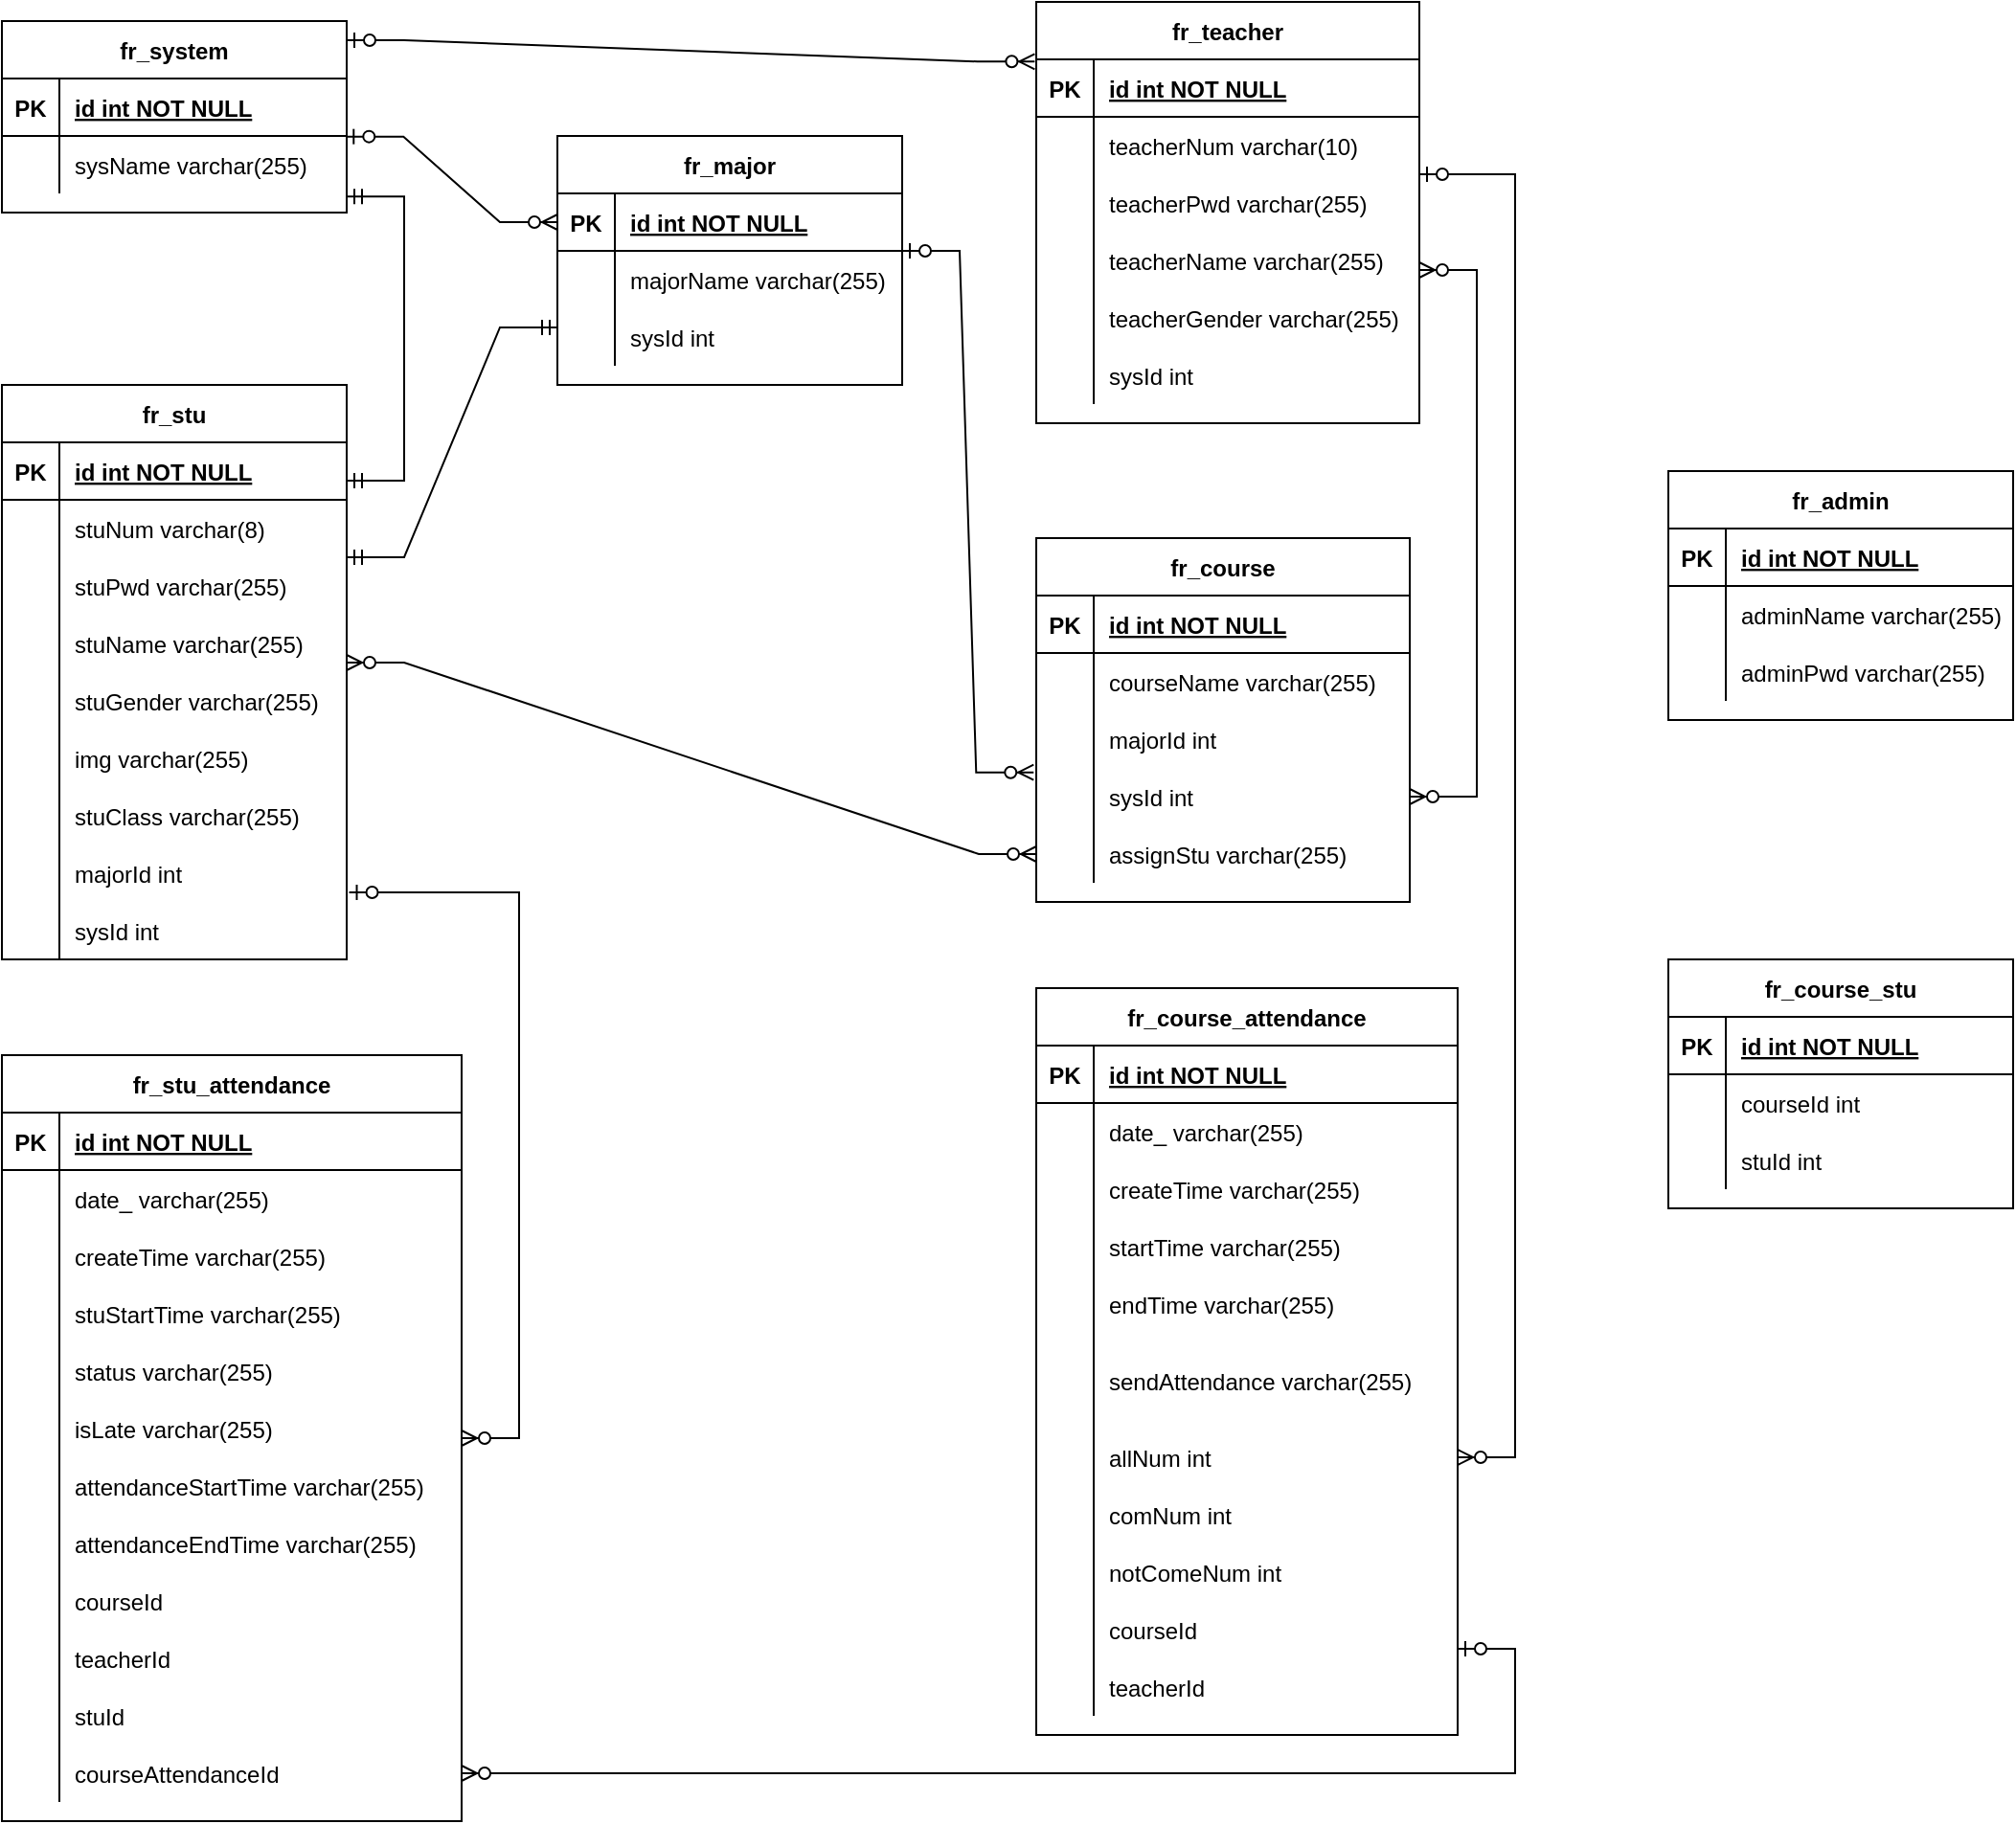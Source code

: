 <mxfile version="18.0.0" type="github">
  <diagram id="R2lEEEUBdFMjLlhIrx00" name="Page-1">
    <mxGraphModel dx="2416" dy="1362" grid="1" gridSize="10" guides="1" tooltips="1" connect="1" arrows="1" fold="1" page="1" pageScale="1" pageWidth="3300" pageHeight="4681" math="0" shadow="0" extFonts="Permanent Marker^https://fonts.googleapis.com/css?family=Permanent+Marker">
      <root>
        <object label="" id="0">
          <mxCell />
        </object>
        <mxCell id="1" parent="0" />
        <mxCell id="ht20_wBuJNj3DPkFmSNI-44" value="fr_admin" style="shape=table;startSize=30;container=1;collapsible=1;childLayout=tableLayout;fixedRows=1;rowLines=0;fontStyle=1;align=center;resizeLast=1;" parent="1" vertex="1">
          <mxGeometry x="1670" y="945" width="180" height="130" as="geometry">
            <mxRectangle x="60" y="110" width="80" height="30" as="alternateBounds" />
          </mxGeometry>
        </mxCell>
        <mxCell id="ht20_wBuJNj3DPkFmSNI-45" value="" style="shape=tableRow;horizontal=0;startSize=0;swimlaneHead=0;swimlaneBody=0;fillColor=none;collapsible=0;dropTarget=0;points=[[0,0.5],[1,0.5]];portConstraint=eastwest;top=0;left=0;right=0;bottom=1;" parent="ht20_wBuJNj3DPkFmSNI-44" vertex="1">
          <mxGeometry y="30" width="180" height="30" as="geometry" />
        </mxCell>
        <mxCell id="ht20_wBuJNj3DPkFmSNI-46" value="PK" style="shape=partialRectangle;connectable=0;fillColor=none;top=0;left=0;bottom=0;right=0;fontStyle=1;overflow=hidden;" parent="ht20_wBuJNj3DPkFmSNI-45" vertex="1">
          <mxGeometry width="30" height="30" as="geometry">
            <mxRectangle width="30" height="30" as="alternateBounds" />
          </mxGeometry>
        </mxCell>
        <mxCell id="ht20_wBuJNj3DPkFmSNI-47" value="id int NOT NULL" style="shape=partialRectangle;connectable=0;fillColor=none;top=0;left=0;bottom=0;right=0;align=left;spacingLeft=6;fontStyle=5;overflow=hidden;" parent="ht20_wBuJNj3DPkFmSNI-45" vertex="1">
          <mxGeometry x="30" width="150" height="30" as="geometry">
            <mxRectangle width="150" height="30" as="alternateBounds" />
          </mxGeometry>
        </mxCell>
        <mxCell id="ht20_wBuJNj3DPkFmSNI-48" value="" style="shape=tableRow;horizontal=0;startSize=0;swimlaneHead=0;swimlaneBody=0;fillColor=none;collapsible=0;dropTarget=0;points=[[0,0.5],[1,0.5]];portConstraint=eastwest;top=0;left=0;right=0;bottom=0;" parent="ht20_wBuJNj3DPkFmSNI-44" vertex="1">
          <mxGeometry y="60" width="180" height="30" as="geometry" />
        </mxCell>
        <mxCell id="ht20_wBuJNj3DPkFmSNI-49" value="" style="shape=partialRectangle;connectable=0;fillColor=none;top=0;left=0;bottom=0;right=0;editable=1;overflow=hidden;" parent="ht20_wBuJNj3DPkFmSNI-48" vertex="1">
          <mxGeometry width="30" height="30" as="geometry">
            <mxRectangle width="30" height="30" as="alternateBounds" />
          </mxGeometry>
        </mxCell>
        <mxCell id="ht20_wBuJNj3DPkFmSNI-50" value="adminName varchar(255)" style="shape=partialRectangle;connectable=0;fillColor=none;top=0;left=0;bottom=0;right=0;align=left;spacingLeft=6;overflow=hidden;" parent="ht20_wBuJNj3DPkFmSNI-48" vertex="1">
          <mxGeometry x="30" width="150" height="30" as="geometry">
            <mxRectangle width="150" height="30" as="alternateBounds" />
          </mxGeometry>
        </mxCell>
        <mxCell id="ht20_wBuJNj3DPkFmSNI-51" value="" style="shape=tableRow;horizontal=0;startSize=0;swimlaneHead=0;swimlaneBody=0;fillColor=none;collapsible=0;dropTarget=0;points=[[0,0.5],[1,0.5]];portConstraint=eastwest;top=0;left=0;right=0;bottom=0;" parent="ht20_wBuJNj3DPkFmSNI-44" vertex="1">
          <mxGeometry y="90" width="180" height="30" as="geometry" />
        </mxCell>
        <mxCell id="ht20_wBuJNj3DPkFmSNI-52" value="" style="shape=partialRectangle;connectable=0;fillColor=none;top=0;left=0;bottom=0;right=0;editable=1;overflow=hidden;" parent="ht20_wBuJNj3DPkFmSNI-51" vertex="1">
          <mxGeometry width="30" height="30" as="geometry">
            <mxRectangle width="30" height="30" as="alternateBounds" />
          </mxGeometry>
        </mxCell>
        <mxCell id="ht20_wBuJNj3DPkFmSNI-53" value="adminPwd varchar(255)" style="shape=partialRectangle;connectable=0;fillColor=none;top=0;left=0;bottom=0;right=0;align=left;spacingLeft=6;overflow=hidden;" parent="ht20_wBuJNj3DPkFmSNI-51" vertex="1">
          <mxGeometry x="30" width="150" height="30" as="geometry">
            <mxRectangle width="150" height="30" as="alternateBounds" />
          </mxGeometry>
        </mxCell>
        <mxCell id="e7zQ9CCzIUAuSLmnxXIn-1" value="fr_stu" style="shape=table;startSize=30;container=1;collapsible=1;childLayout=tableLayout;fixedRows=1;rowLines=0;fontStyle=1;align=center;resizeLast=1;" parent="1" vertex="1">
          <mxGeometry x="800" y="900" width="180" height="300" as="geometry">
            <mxRectangle x="390" y="60" width="70" height="30" as="alternateBounds" />
          </mxGeometry>
        </mxCell>
        <mxCell id="e7zQ9CCzIUAuSLmnxXIn-2" value="" style="shape=tableRow;horizontal=0;startSize=0;swimlaneHead=0;swimlaneBody=0;fillColor=none;collapsible=0;dropTarget=0;points=[[0,0.5],[1,0.5]];portConstraint=eastwest;top=0;left=0;right=0;bottom=1;" parent="e7zQ9CCzIUAuSLmnxXIn-1" vertex="1">
          <mxGeometry y="30" width="180" height="30" as="geometry" />
        </mxCell>
        <mxCell id="e7zQ9CCzIUAuSLmnxXIn-3" value="PK" style="shape=partialRectangle;connectable=0;fillColor=none;top=0;left=0;bottom=0;right=0;fontStyle=1;overflow=hidden;" parent="e7zQ9CCzIUAuSLmnxXIn-2" vertex="1">
          <mxGeometry width="30" height="30" as="geometry">
            <mxRectangle width="30" height="30" as="alternateBounds" />
          </mxGeometry>
        </mxCell>
        <mxCell id="e7zQ9CCzIUAuSLmnxXIn-4" value="id int NOT NULL" style="shape=partialRectangle;connectable=0;fillColor=none;top=0;left=0;bottom=0;right=0;align=left;spacingLeft=6;fontStyle=5;overflow=hidden;" parent="e7zQ9CCzIUAuSLmnxXIn-2" vertex="1">
          <mxGeometry x="30" width="150" height="30" as="geometry">
            <mxRectangle width="150" height="30" as="alternateBounds" />
          </mxGeometry>
        </mxCell>
        <mxCell id="e7zQ9CCzIUAuSLmnxXIn-5" value="" style="shape=tableRow;horizontal=0;startSize=0;swimlaneHead=0;swimlaneBody=0;fillColor=none;collapsible=0;dropTarget=0;points=[[0,0.5],[1,0.5]];portConstraint=eastwest;top=0;left=0;right=0;bottom=0;" parent="e7zQ9CCzIUAuSLmnxXIn-1" vertex="1">
          <mxGeometry y="60" width="180" height="30" as="geometry" />
        </mxCell>
        <mxCell id="e7zQ9CCzIUAuSLmnxXIn-6" value="" style="shape=partialRectangle;connectable=0;fillColor=none;top=0;left=0;bottom=0;right=0;editable=1;overflow=hidden;" parent="e7zQ9CCzIUAuSLmnxXIn-5" vertex="1">
          <mxGeometry width="30" height="30" as="geometry">
            <mxRectangle width="30" height="30" as="alternateBounds" />
          </mxGeometry>
        </mxCell>
        <mxCell id="e7zQ9CCzIUAuSLmnxXIn-7" value="stuNum varchar(8)" style="shape=partialRectangle;connectable=0;fillColor=none;top=0;left=0;bottom=0;right=0;align=left;spacingLeft=6;overflow=hidden;" parent="e7zQ9CCzIUAuSLmnxXIn-5" vertex="1">
          <mxGeometry x="30" width="150" height="30" as="geometry">
            <mxRectangle width="150" height="30" as="alternateBounds" />
          </mxGeometry>
        </mxCell>
        <mxCell id="e7zQ9CCzIUAuSLmnxXIn-8" value="" style="shape=tableRow;horizontal=0;startSize=0;swimlaneHead=0;swimlaneBody=0;fillColor=none;collapsible=0;dropTarget=0;points=[[0,0.5],[1,0.5]];portConstraint=eastwest;top=0;left=0;right=0;bottom=0;" parent="e7zQ9CCzIUAuSLmnxXIn-1" vertex="1">
          <mxGeometry y="90" width="180" height="30" as="geometry" />
        </mxCell>
        <mxCell id="e7zQ9CCzIUAuSLmnxXIn-9" value="" style="shape=partialRectangle;connectable=0;fillColor=none;top=0;left=0;bottom=0;right=0;editable=1;overflow=hidden;" parent="e7zQ9CCzIUAuSLmnxXIn-8" vertex="1">
          <mxGeometry width="30" height="30" as="geometry">
            <mxRectangle width="30" height="30" as="alternateBounds" />
          </mxGeometry>
        </mxCell>
        <mxCell id="e7zQ9CCzIUAuSLmnxXIn-10" value="stuPwd varchar(255)" style="shape=partialRectangle;connectable=0;fillColor=none;top=0;left=0;bottom=0;right=0;align=left;spacingLeft=6;overflow=hidden;" parent="e7zQ9CCzIUAuSLmnxXIn-8" vertex="1">
          <mxGeometry x="30" width="150" height="30" as="geometry">
            <mxRectangle width="150" height="30" as="alternateBounds" />
          </mxGeometry>
        </mxCell>
        <mxCell id="e7zQ9CCzIUAuSLmnxXIn-11" value="" style="shape=tableRow;horizontal=0;startSize=0;swimlaneHead=0;swimlaneBody=0;fillColor=none;collapsible=0;dropTarget=0;points=[[0,0.5],[1,0.5]];portConstraint=eastwest;top=0;left=0;right=0;bottom=0;" parent="e7zQ9CCzIUAuSLmnxXIn-1" vertex="1">
          <mxGeometry y="120" width="180" height="30" as="geometry" />
        </mxCell>
        <mxCell id="e7zQ9CCzIUAuSLmnxXIn-12" value="" style="shape=partialRectangle;connectable=0;fillColor=none;top=0;left=0;bottom=0;right=0;editable=1;overflow=hidden;" parent="e7zQ9CCzIUAuSLmnxXIn-11" vertex="1">
          <mxGeometry width="30" height="30" as="geometry">
            <mxRectangle width="30" height="30" as="alternateBounds" />
          </mxGeometry>
        </mxCell>
        <mxCell id="e7zQ9CCzIUAuSLmnxXIn-13" value="stuName varchar(255)" style="shape=partialRectangle;connectable=0;fillColor=none;top=0;left=0;bottom=0;right=0;align=left;spacingLeft=6;overflow=hidden;" parent="e7zQ9CCzIUAuSLmnxXIn-11" vertex="1">
          <mxGeometry x="30" width="150" height="30" as="geometry">
            <mxRectangle width="150" height="30" as="alternateBounds" />
          </mxGeometry>
        </mxCell>
        <mxCell id="e7zQ9CCzIUAuSLmnxXIn-14" value="" style="shape=tableRow;horizontal=0;startSize=0;swimlaneHead=0;swimlaneBody=0;fillColor=none;collapsible=0;dropTarget=0;points=[[0,0.5],[1,0.5]];portConstraint=eastwest;top=0;left=0;right=0;bottom=0;" parent="e7zQ9CCzIUAuSLmnxXIn-1" vertex="1">
          <mxGeometry y="150" width="180" height="30" as="geometry" />
        </mxCell>
        <mxCell id="e7zQ9CCzIUAuSLmnxXIn-15" value="" style="shape=partialRectangle;connectable=0;fillColor=none;top=0;left=0;bottom=0;right=0;editable=1;overflow=hidden;" parent="e7zQ9CCzIUAuSLmnxXIn-14" vertex="1">
          <mxGeometry width="30" height="30" as="geometry">
            <mxRectangle width="30" height="30" as="alternateBounds" />
          </mxGeometry>
        </mxCell>
        <mxCell id="e7zQ9CCzIUAuSLmnxXIn-16" value="stuGender varchar(255)" style="shape=partialRectangle;connectable=0;fillColor=none;top=0;left=0;bottom=0;right=0;align=left;spacingLeft=6;overflow=hidden;" parent="e7zQ9CCzIUAuSLmnxXIn-14" vertex="1">
          <mxGeometry x="30" width="150" height="30" as="geometry">
            <mxRectangle width="150" height="30" as="alternateBounds" />
          </mxGeometry>
        </mxCell>
        <mxCell id="e7zQ9CCzIUAuSLmnxXIn-17" value="" style="shape=tableRow;horizontal=0;startSize=0;swimlaneHead=0;swimlaneBody=0;fillColor=none;collapsible=0;dropTarget=0;points=[[0,0.5],[1,0.5]];portConstraint=eastwest;top=0;left=0;right=0;bottom=0;" parent="e7zQ9CCzIUAuSLmnxXIn-1" vertex="1">
          <mxGeometry y="180" width="180" height="30" as="geometry" />
        </mxCell>
        <mxCell id="e7zQ9CCzIUAuSLmnxXIn-18" value="" style="shape=partialRectangle;connectable=0;fillColor=none;top=0;left=0;bottom=0;right=0;editable=1;overflow=hidden;" parent="e7zQ9CCzIUAuSLmnxXIn-17" vertex="1">
          <mxGeometry width="30" height="30" as="geometry">
            <mxRectangle width="30" height="30" as="alternateBounds" />
          </mxGeometry>
        </mxCell>
        <mxCell id="e7zQ9CCzIUAuSLmnxXIn-19" value="img varchar(255)" style="shape=partialRectangle;connectable=0;fillColor=none;top=0;left=0;bottom=0;right=0;align=left;spacingLeft=6;overflow=hidden;" parent="e7zQ9CCzIUAuSLmnxXIn-17" vertex="1">
          <mxGeometry x="30" width="150" height="30" as="geometry">
            <mxRectangle width="150" height="30" as="alternateBounds" />
          </mxGeometry>
        </mxCell>
        <mxCell id="e7zQ9CCzIUAuSLmnxXIn-20" value="" style="shape=tableRow;horizontal=0;startSize=0;swimlaneHead=0;swimlaneBody=0;fillColor=none;collapsible=0;dropTarget=0;points=[[0,0.5],[1,0.5]];portConstraint=eastwest;top=0;left=0;right=0;bottom=0;" parent="e7zQ9CCzIUAuSLmnxXIn-1" vertex="1">
          <mxGeometry y="210" width="180" height="30" as="geometry" />
        </mxCell>
        <mxCell id="e7zQ9CCzIUAuSLmnxXIn-21" value="" style="shape=partialRectangle;connectable=0;fillColor=none;top=0;left=0;bottom=0;right=0;editable=1;overflow=hidden;" parent="e7zQ9CCzIUAuSLmnxXIn-20" vertex="1">
          <mxGeometry width="30" height="30" as="geometry">
            <mxRectangle width="30" height="30" as="alternateBounds" />
          </mxGeometry>
        </mxCell>
        <mxCell id="e7zQ9CCzIUAuSLmnxXIn-22" value="stuClass varchar(255)" style="shape=partialRectangle;connectable=0;fillColor=none;top=0;left=0;bottom=0;right=0;align=left;spacingLeft=6;overflow=hidden;" parent="e7zQ9CCzIUAuSLmnxXIn-20" vertex="1">
          <mxGeometry x="30" width="150" height="30" as="geometry">
            <mxRectangle width="150" height="30" as="alternateBounds" />
          </mxGeometry>
        </mxCell>
        <mxCell id="e7zQ9CCzIUAuSLmnxXIn-23" value="" style="shape=tableRow;horizontal=0;startSize=0;swimlaneHead=0;swimlaneBody=0;fillColor=none;collapsible=0;dropTarget=0;points=[[0,0.5],[1,0.5]];portConstraint=eastwest;top=0;left=0;right=0;bottom=0;" parent="e7zQ9CCzIUAuSLmnxXIn-1" vertex="1">
          <mxGeometry y="240" width="180" height="30" as="geometry" />
        </mxCell>
        <mxCell id="e7zQ9CCzIUAuSLmnxXIn-24" value="" style="shape=partialRectangle;connectable=0;fillColor=none;top=0;left=0;bottom=0;right=0;editable=1;overflow=hidden;" parent="e7zQ9CCzIUAuSLmnxXIn-23" vertex="1">
          <mxGeometry width="30" height="30" as="geometry">
            <mxRectangle width="30" height="30" as="alternateBounds" />
          </mxGeometry>
        </mxCell>
        <mxCell id="e7zQ9CCzIUAuSLmnxXIn-25" value="majorId int " style="shape=partialRectangle;connectable=0;fillColor=none;top=0;left=0;bottom=0;right=0;align=left;spacingLeft=6;overflow=hidden;" parent="e7zQ9CCzIUAuSLmnxXIn-23" vertex="1">
          <mxGeometry x="30" width="150" height="30" as="geometry">
            <mxRectangle width="150" height="30" as="alternateBounds" />
          </mxGeometry>
        </mxCell>
        <mxCell id="e7zQ9CCzIUAuSLmnxXIn-26" value="" style="shape=tableRow;horizontal=0;startSize=0;swimlaneHead=0;swimlaneBody=0;fillColor=none;collapsible=0;dropTarget=0;points=[[0,0.5],[1,0.5]];portConstraint=eastwest;top=0;left=0;right=0;bottom=0;" parent="e7zQ9CCzIUAuSLmnxXIn-1" vertex="1">
          <mxGeometry y="270" width="180" height="30" as="geometry" />
        </mxCell>
        <mxCell id="e7zQ9CCzIUAuSLmnxXIn-27" value="" style="shape=partialRectangle;connectable=0;fillColor=none;top=0;left=0;bottom=0;right=0;editable=1;overflow=hidden;" parent="e7zQ9CCzIUAuSLmnxXIn-26" vertex="1">
          <mxGeometry width="30" height="30" as="geometry">
            <mxRectangle width="30" height="30" as="alternateBounds" />
          </mxGeometry>
        </mxCell>
        <mxCell id="e7zQ9CCzIUAuSLmnxXIn-28" value="sysId int" style="shape=partialRectangle;connectable=0;fillColor=none;top=0;left=0;bottom=0;right=0;align=left;spacingLeft=6;overflow=hidden;" parent="e7zQ9CCzIUAuSLmnxXIn-26" vertex="1">
          <mxGeometry x="30" width="150" height="30" as="geometry">
            <mxRectangle width="150" height="30" as="alternateBounds" />
          </mxGeometry>
        </mxCell>
        <mxCell id="e7zQ9CCzIUAuSLmnxXIn-29" value="fr_teacher" style="shape=table;startSize=30;container=1;collapsible=1;childLayout=tableLayout;fixedRows=1;rowLines=0;fontStyle=1;align=center;resizeLast=1;" parent="1" vertex="1">
          <mxGeometry x="1340" y="700" width="200" height="220" as="geometry">
            <mxRectangle x="280" y="170" width="90" height="30" as="alternateBounds" />
          </mxGeometry>
        </mxCell>
        <mxCell id="e7zQ9CCzIUAuSLmnxXIn-30" value="" style="shape=tableRow;horizontal=0;startSize=0;swimlaneHead=0;swimlaneBody=0;fillColor=none;collapsible=0;dropTarget=0;points=[[0,0.5],[1,0.5]];portConstraint=eastwest;top=0;left=0;right=0;bottom=1;" parent="e7zQ9CCzIUAuSLmnxXIn-29" vertex="1">
          <mxGeometry y="30" width="200" height="30" as="geometry" />
        </mxCell>
        <mxCell id="e7zQ9CCzIUAuSLmnxXIn-31" value="PK" style="shape=partialRectangle;connectable=0;fillColor=none;top=0;left=0;bottom=0;right=0;fontStyle=1;overflow=hidden;" parent="e7zQ9CCzIUAuSLmnxXIn-30" vertex="1">
          <mxGeometry width="30" height="30" as="geometry">
            <mxRectangle width="30" height="30" as="alternateBounds" />
          </mxGeometry>
        </mxCell>
        <mxCell id="e7zQ9CCzIUAuSLmnxXIn-32" value="id int NOT NULL" style="shape=partialRectangle;connectable=0;fillColor=none;top=0;left=0;bottom=0;right=0;align=left;spacingLeft=6;fontStyle=5;overflow=hidden;" parent="e7zQ9CCzIUAuSLmnxXIn-30" vertex="1">
          <mxGeometry x="30" width="170" height="30" as="geometry">
            <mxRectangle width="170" height="30" as="alternateBounds" />
          </mxGeometry>
        </mxCell>
        <mxCell id="e7zQ9CCzIUAuSLmnxXIn-33" value="" style="shape=tableRow;horizontal=0;startSize=0;swimlaneHead=0;swimlaneBody=0;fillColor=none;collapsible=0;dropTarget=0;points=[[0,0.5],[1,0.5]];portConstraint=eastwest;top=0;left=0;right=0;bottom=0;" parent="e7zQ9CCzIUAuSLmnxXIn-29" vertex="1">
          <mxGeometry y="60" width="200" height="30" as="geometry" />
        </mxCell>
        <mxCell id="e7zQ9CCzIUAuSLmnxXIn-34" value="" style="shape=partialRectangle;connectable=0;fillColor=none;top=0;left=0;bottom=0;right=0;editable=1;overflow=hidden;" parent="e7zQ9CCzIUAuSLmnxXIn-33" vertex="1">
          <mxGeometry width="30" height="30" as="geometry">
            <mxRectangle width="30" height="30" as="alternateBounds" />
          </mxGeometry>
        </mxCell>
        <mxCell id="e7zQ9CCzIUAuSLmnxXIn-35" value="teacherNum varchar(10)" style="shape=partialRectangle;connectable=0;fillColor=none;top=0;left=0;bottom=0;right=0;align=left;spacingLeft=6;overflow=hidden;" parent="e7zQ9CCzIUAuSLmnxXIn-33" vertex="1">
          <mxGeometry x="30" width="170" height="30" as="geometry">
            <mxRectangle width="170" height="30" as="alternateBounds" />
          </mxGeometry>
        </mxCell>
        <mxCell id="e7zQ9CCzIUAuSLmnxXIn-36" value="" style="shape=tableRow;horizontal=0;startSize=0;swimlaneHead=0;swimlaneBody=0;fillColor=none;collapsible=0;dropTarget=0;points=[[0,0.5],[1,0.5]];portConstraint=eastwest;top=0;left=0;right=0;bottom=0;" parent="e7zQ9CCzIUAuSLmnxXIn-29" vertex="1">
          <mxGeometry y="90" width="200" height="30" as="geometry" />
        </mxCell>
        <mxCell id="e7zQ9CCzIUAuSLmnxXIn-37" value="" style="shape=partialRectangle;connectable=0;fillColor=none;top=0;left=0;bottom=0;right=0;editable=1;overflow=hidden;" parent="e7zQ9CCzIUAuSLmnxXIn-36" vertex="1">
          <mxGeometry width="30" height="30" as="geometry">
            <mxRectangle width="30" height="30" as="alternateBounds" />
          </mxGeometry>
        </mxCell>
        <mxCell id="e7zQ9CCzIUAuSLmnxXIn-38" value="teacherPwd varchar(255)" style="shape=partialRectangle;connectable=0;fillColor=none;top=0;left=0;bottom=0;right=0;align=left;spacingLeft=6;overflow=hidden;" parent="e7zQ9CCzIUAuSLmnxXIn-36" vertex="1">
          <mxGeometry x="30" width="170" height="30" as="geometry">
            <mxRectangle width="170" height="30" as="alternateBounds" />
          </mxGeometry>
        </mxCell>
        <mxCell id="e7zQ9CCzIUAuSLmnxXIn-39" value="" style="shape=tableRow;horizontal=0;startSize=0;swimlaneHead=0;swimlaneBody=0;fillColor=none;collapsible=0;dropTarget=0;points=[[0,0.5],[1,0.5]];portConstraint=eastwest;top=0;left=0;right=0;bottom=0;" parent="e7zQ9CCzIUAuSLmnxXIn-29" vertex="1">
          <mxGeometry y="120" width="200" height="30" as="geometry" />
        </mxCell>
        <mxCell id="e7zQ9CCzIUAuSLmnxXIn-40" value="" style="shape=partialRectangle;connectable=0;fillColor=none;top=0;left=0;bottom=0;right=0;editable=1;overflow=hidden;" parent="e7zQ9CCzIUAuSLmnxXIn-39" vertex="1">
          <mxGeometry width="30" height="30" as="geometry">
            <mxRectangle width="30" height="30" as="alternateBounds" />
          </mxGeometry>
        </mxCell>
        <mxCell id="e7zQ9CCzIUAuSLmnxXIn-41" value="teacherName varchar(255)" style="shape=partialRectangle;connectable=0;fillColor=none;top=0;left=0;bottom=0;right=0;align=left;spacingLeft=6;overflow=hidden;" parent="e7zQ9CCzIUAuSLmnxXIn-39" vertex="1">
          <mxGeometry x="30" width="170" height="30" as="geometry">
            <mxRectangle width="170" height="30" as="alternateBounds" />
          </mxGeometry>
        </mxCell>
        <mxCell id="e7zQ9CCzIUAuSLmnxXIn-42" value="" style="shape=tableRow;horizontal=0;startSize=0;swimlaneHead=0;swimlaneBody=0;fillColor=none;collapsible=0;dropTarget=0;points=[[0,0.5],[1,0.5]];portConstraint=eastwest;top=0;left=0;right=0;bottom=0;" parent="e7zQ9CCzIUAuSLmnxXIn-29" vertex="1">
          <mxGeometry y="150" width="200" height="30" as="geometry" />
        </mxCell>
        <mxCell id="e7zQ9CCzIUAuSLmnxXIn-43" value="" style="shape=partialRectangle;connectable=0;fillColor=none;top=0;left=0;bottom=0;right=0;editable=1;overflow=hidden;" parent="e7zQ9CCzIUAuSLmnxXIn-42" vertex="1">
          <mxGeometry width="30" height="30" as="geometry">
            <mxRectangle width="30" height="30" as="alternateBounds" />
          </mxGeometry>
        </mxCell>
        <mxCell id="e7zQ9CCzIUAuSLmnxXIn-44" value="teacherGender varchar(255)" style="shape=partialRectangle;connectable=0;fillColor=none;top=0;left=0;bottom=0;right=0;align=left;spacingLeft=6;overflow=hidden;" parent="e7zQ9CCzIUAuSLmnxXIn-42" vertex="1">
          <mxGeometry x="30" width="170" height="30" as="geometry">
            <mxRectangle width="170" height="30" as="alternateBounds" />
          </mxGeometry>
        </mxCell>
        <mxCell id="e7zQ9CCzIUAuSLmnxXIn-48" value="" style="shape=tableRow;horizontal=0;startSize=0;swimlaneHead=0;swimlaneBody=0;fillColor=none;collapsible=0;dropTarget=0;points=[[0,0.5],[1,0.5]];portConstraint=eastwest;top=0;left=0;right=0;bottom=0;" parent="e7zQ9CCzIUAuSLmnxXIn-29" vertex="1">
          <mxGeometry y="180" width="200" height="30" as="geometry" />
        </mxCell>
        <mxCell id="e7zQ9CCzIUAuSLmnxXIn-49" value="" style="shape=partialRectangle;connectable=0;fillColor=none;top=0;left=0;bottom=0;right=0;editable=1;overflow=hidden;" parent="e7zQ9CCzIUAuSLmnxXIn-48" vertex="1">
          <mxGeometry width="30" height="30" as="geometry">
            <mxRectangle width="30" height="30" as="alternateBounds" />
          </mxGeometry>
        </mxCell>
        <mxCell id="e7zQ9CCzIUAuSLmnxXIn-50" value="sysId int" style="shape=partialRectangle;connectable=0;fillColor=none;top=0;left=0;bottom=0;right=0;align=left;spacingLeft=6;overflow=hidden;" parent="e7zQ9CCzIUAuSLmnxXIn-48" vertex="1">
          <mxGeometry x="30" width="170" height="30" as="geometry">
            <mxRectangle width="170" height="30" as="alternateBounds" />
          </mxGeometry>
        </mxCell>
        <mxCell id="e7zQ9CCzIUAuSLmnxXIn-51" value="fr_major" style="shape=table;startSize=30;container=1;collapsible=1;childLayout=tableLayout;fixedRows=1;rowLines=0;fontStyle=1;align=center;resizeLast=1;" parent="1" vertex="1">
          <mxGeometry x="1090" y="770" width="180" height="130" as="geometry">
            <mxRectangle x="95" y="250" width="80" height="30" as="alternateBounds" />
          </mxGeometry>
        </mxCell>
        <mxCell id="e7zQ9CCzIUAuSLmnxXIn-52" value="" style="shape=tableRow;horizontal=0;startSize=0;swimlaneHead=0;swimlaneBody=0;fillColor=none;collapsible=0;dropTarget=0;points=[[0,0.5],[1,0.5]];portConstraint=eastwest;top=0;left=0;right=0;bottom=1;" parent="e7zQ9CCzIUAuSLmnxXIn-51" vertex="1">
          <mxGeometry y="30" width="180" height="30" as="geometry" />
        </mxCell>
        <mxCell id="e7zQ9CCzIUAuSLmnxXIn-53" value="PK" style="shape=partialRectangle;connectable=0;fillColor=none;top=0;left=0;bottom=0;right=0;fontStyle=1;overflow=hidden;" parent="e7zQ9CCzIUAuSLmnxXIn-52" vertex="1">
          <mxGeometry width="30" height="30" as="geometry">
            <mxRectangle width="30" height="30" as="alternateBounds" />
          </mxGeometry>
        </mxCell>
        <mxCell id="e7zQ9CCzIUAuSLmnxXIn-54" value="id int NOT NULL" style="shape=partialRectangle;connectable=0;fillColor=none;top=0;left=0;bottom=0;right=0;align=left;spacingLeft=6;fontStyle=5;overflow=hidden;" parent="e7zQ9CCzIUAuSLmnxXIn-52" vertex="1">
          <mxGeometry x="30" width="150" height="30" as="geometry">
            <mxRectangle width="150" height="30" as="alternateBounds" />
          </mxGeometry>
        </mxCell>
        <mxCell id="e7zQ9CCzIUAuSLmnxXIn-55" value="" style="shape=tableRow;horizontal=0;startSize=0;swimlaneHead=0;swimlaneBody=0;fillColor=none;collapsible=0;dropTarget=0;points=[[0,0.5],[1,0.5]];portConstraint=eastwest;top=0;left=0;right=0;bottom=0;" parent="e7zQ9CCzIUAuSLmnxXIn-51" vertex="1">
          <mxGeometry y="60" width="180" height="30" as="geometry" />
        </mxCell>
        <mxCell id="e7zQ9CCzIUAuSLmnxXIn-56" value="" style="shape=partialRectangle;connectable=0;fillColor=none;top=0;left=0;bottom=0;right=0;editable=1;overflow=hidden;" parent="e7zQ9CCzIUAuSLmnxXIn-55" vertex="1">
          <mxGeometry width="30" height="30" as="geometry">
            <mxRectangle width="30" height="30" as="alternateBounds" />
          </mxGeometry>
        </mxCell>
        <mxCell id="e7zQ9CCzIUAuSLmnxXIn-57" value="majorName varchar(255)" style="shape=partialRectangle;connectable=0;fillColor=none;top=0;left=0;bottom=0;right=0;align=left;spacingLeft=6;overflow=hidden;" parent="e7zQ9CCzIUAuSLmnxXIn-55" vertex="1">
          <mxGeometry x="30" width="150" height="30" as="geometry">
            <mxRectangle width="150" height="30" as="alternateBounds" />
          </mxGeometry>
        </mxCell>
        <mxCell id="e7zQ9CCzIUAuSLmnxXIn-58" value="" style="shape=tableRow;horizontal=0;startSize=0;swimlaneHead=0;swimlaneBody=0;fillColor=none;collapsible=0;dropTarget=0;points=[[0,0.5],[1,0.5]];portConstraint=eastwest;top=0;left=0;right=0;bottom=0;" parent="e7zQ9CCzIUAuSLmnxXIn-51" vertex="1">
          <mxGeometry y="90" width="180" height="30" as="geometry" />
        </mxCell>
        <mxCell id="e7zQ9CCzIUAuSLmnxXIn-59" value="" style="shape=partialRectangle;connectable=0;fillColor=none;top=0;left=0;bottom=0;right=0;editable=1;overflow=hidden;" parent="e7zQ9CCzIUAuSLmnxXIn-58" vertex="1">
          <mxGeometry width="30" height="30" as="geometry">
            <mxRectangle width="30" height="30" as="alternateBounds" />
          </mxGeometry>
        </mxCell>
        <mxCell id="e7zQ9CCzIUAuSLmnxXIn-60" value="sysId int" style="shape=partialRectangle;connectable=0;fillColor=none;top=0;left=0;bottom=0;right=0;align=left;spacingLeft=6;overflow=hidden;" parent="e7zQ9CCzIUAuSLmnxXIn-58" vertex="1">
          <mxGeometry x="30" width="150" height="30" as="geometry">
            <mxRectangle width="150" height="30" as="alternateBounds" />
          </mxGeometry>
        </mxCell>
        <mxCell id="e7zQ9CCzIUAuSLmnxXIn-64" value="fr_system" style="shape=table;startSize=30;container=1;collapsible=1;childLayout=tableLayout;fixedRows=1;rowLines=0;fontStyle=1;align=center;resizeLast=1;" parent="1" vertex="1">
          <mxGeometry x="800" y="710" width="180" height="100" as="geometry">
            <mxRectangle x="50" y="420" width="90" height="30" as="alternateBounds" />
          </mxGeometry>
        </mxCell>
        <mxCell id="e7zQ9CCzIUAuSLmnxXIn-65" value="" style="shape=tableRow;horizontal=0;startSize=0;swimlaneHead=0;swimlaneBody=0;fillColor=none;collapsible=0;dropTarget=0;points=[[0,0.5],[1,0.5]];portConstraint=eastwest;top=0;left=0;right=0;bottom=1;" parent="e7zQ9CCzIUAuSLmnxXIn-64" vertex="1">
          <mxGeometry y="30" width="180" height="30" as="geometry" />
        </mxCell>
        <mxCell id="e7zQ9CCzIUAuSLmnxXIn-66" value="PK" style="shape=partialRectangle;connectable=0;fillColor=none;top=0;left=0;bottom=0;right=0;fontStyle=1;overflow=hidden;" parent="e7zQ9CCzIUAuSLmnxXIn-65" vertex="1">
          <mxGeometry width="30" height="30" as="geometry">
            <mxRectangle width="30" height="30" as="alternateBounds" />
          </mxGeometry>
        </mxCell>
        <mxCell id="e7zQ9CCzIUAuSLmnxXIn-67" value="id int NOT NULL" style="shape=partialRectangle;connectable=0;fillColor=none;top=0;left=0;bottom=0;right=0;align=left;spacingLeft=6;fontStyle=5;overflow=hidden;" parent="e7zQ9CCzIUAuSLmnxXIn-65" vertex="1">
          <mxGeometry x="30" width="150" height="30" as="geometry">
            <mxRectangle width="150" height="30" as="alternateBounds" />
          </mxGeometry>
        </mxCell>
        <mxCell id="e7zQ9CCzIUAuSLmnxXIn-68" value="" style="shape=tableRow;horizontal=0;startSize=0;swimlaneHead=0;swimlaneBody=0;fillColor=none;collapsible=0;dropTarget=0;points=[[0,0.5],[1,0.5]];portConstraint=eastwest;top=0;left=0;right=0;bottom=0;" parent="e7zQ9CCzIUAuSLmnxXIn-64" vertex="1">
          <mxGeometry y="60" width="180" height="30" as="geometry" />
        </mxCell>
        <mxCell id="e7zQ9CCzIUAuSLmnxXIn-69" value="" style="shape=partialRectangle;connectable=0;fillColor=none;top=0;left=0;bottom=0;right=0;editable=1;overflow=hidden;" parent="e7zQ9CCzIUAuSLmnxXIn-68" vertex="1">
          <mxGeometry width="30" height="30" as="geometry">
            <mxRectangle width="30" height="30" as="alternateBounds" />
          </mxGeometry>
        </mxCell>
        <mxCell id="e7zQ9CCzIUAuSLmnxXIn-70" value="sysName varchar(255)" style="shape=partialRectangle;connectable=0;fillColor=none;top=0;left=0;bottom=0;right=0;align=left;spacingLeft=6;overflow=hidden;" parent="e7zQ9CCzIUAuSLmnxXIn-68" vertex="1">
          <mxGeometry x="30" width="150" height="30" as="geometry">
            <mxRectangle width="150" height="30" as="alternateBounds" />
          </mxGeometry>
        </mxCell>
        <mxCell id="e7zQ9CCzIUAuSLmnxXIn-77" value="fr_course" style="shape=table;startSize=30;container=1;collapsible=1;childLayout=tableLayout;fixedRows=1;rowLines=0;fontStyle=1;align=center;resizeLast=1;" parent="1" vertex="1">
          <mxGeometry x="1340" y="980" width="195" height="190" as="geometry">
            <mxRectangle x="685" y="320" width="90" height="30" as="alternateBounds" />
          </mxGeometry>
        </mxCell>
        <mxCell id="e7zQ9CCzIUAuSLmnxXIn-78" value="" style="shape=tableRow;horizontal=0;startSize=0;swimlaneHead=0;swimlaneBody=0;fillColor=none;collapsible=0;dropTarget=0;points=[[0,0.5],[1,0.5]];portConstraint=eastwest;top=0;left=0;right=0;bottom=1;" parent="e7zQ9CCzIUAuSLmnxXIn-77" vertex="1">
          <mxGeometry y="30" width="195" height="30" as="geometry" />
        </mxCell>
        <mxCell id="e7zQ9CCzIUAuSLmnxXIn-79" value="PK" style="shape=partialRectangle;connectable=0;fillColor=none;top=0;left=0;bottom=0;right=0;fontStyle=1;overflow=hidden;" parent="e7zQ9CCzIUAuSLmnxXIn-78" vertex="1">
          <mxGeometry width="30" height="30" as="geometry">
            <mxRectangle width="30" height="30" as="alternateBounds" />
          </mxGeometry>
        </mxCell>
        <mxCell id="e7zQ9CCzIUAuSLmnxXIn-80" value="id int NOT NULL" style="shape=partialRectangle;connectable=0;fillColor=none;top=0;left=0;bottom=0;right=0;align=left;spacingLeft=6;fontStyle=5;overflow=hidden;" parent="e7zQ9CCzIUAuSLmnxXIn-78" vertex="1">
          <mxGeometry x="30" width="165" height="30" as="geometry">
            <mxRectangle width="165" height="30" as="alternateBounds" />
          </mxGeometry>
        </mxCell>
        <mxCell id="e7zQ9CCzIUAuSLmnxXIn-81" value="" style="shape=tableRow;horizontal=0;startSize=0;swimlaneHead=0;swimlaneBody=0;fillColor=none;collapsible=0;dropTarget=0;points=[[0,0.5],[1,0.5]];portConstraint=eastwest;top=0;left=0;right=0;bottom=0;" parent="e7zQ9CCzIUAuSLmnxXIn-77" vertex="1">
          <mxGeometry y="60" width="195" height="30" as="geometry" />
        </mxCell>
        <mxCell id="e7zQ9CCzIUAuSLmnxXIn-82" value="" style="shape=partialRectangle;connectable=0;fillColor=none;top=0;left=0;bottom=0;right=0;editable=1;overflow=hidden;" parent="e7zQ9CCzIUAuSLmnxXIn-81" vertex="1">
          <mxGeometry width="30" height="30" as="geometry">
            <mxRectangle width="30" height="30" as="alternateBounds" />
          </mxGeometry>
        </mxCell>
        <mxCell id="e7zQ9CCzIUAuSLmnxXIn-83" value="courseName varchar(255)" style="shape=partialRectangle;connectable=0;fillColor=none;top=0;left=0;bottom=0;right=0;align=left;spacingLeft=6;overflow=hidden;" parent="e7zQ9CCzIUAuSLmnxXIn-81" vertex="1">
          <mxGeometry x="30" width="165" height="30" as="geometry">
            <mxRectangle width="165" height="30" as="alternateBounds" />
          </mxGeometry>
        </mxCell>
        <mxCell id="e7zQ9CCzIUAuSLmnxXIn-84" value="" style="shape=tableRow;horizontal=0;startSize=0;swimlaneHead=0;swimlaneBody=0;fillColor=none;collapsible=0;dropTarget=0;points=[[0,0.5],[1,0.5]];portConstraint=eastwest;top=0;left=0;right=0;bottom=0;" parent="e7zQ9CCzIUAuSLmnxXIn-77" vertex="1">
          <mxGeometry y="90" width="195" height="30" as="geometry" />
        </mxCell>
        <mxCell id="e7zQ9CCzIUAuSLmnxXIn-85" value="" style="shape=partialRectangle;connectable=0;fillColor=none;top=0;left=0;bottom=0;right=0;editable=1;overflow=hidden;" parent="e7zQ9CCzIUAuSLmnxXIn-84" vertex="1">
          <mxGeometry width="30" height="30" as="geometry">
            <mxRectangle width="30" height="30" as="alternateBounds" />
          </mxGeometry>
        </mxCell>
        <mxCell id="e7zQ9CCzIUAuSLmnxXIn-86" value="majorId int " style="shape=partialRectangle;connectable=0;fillColor=none;top=0;left=0;bottom=0;right=0;align=left;spacingLeft=6;overflow=hidden;" parent="e7zQ9CCzIUAuSLmnxXIn-84" vertex="1">
          <mxGeometry x="30" width="165" height="30" as="geometry">
            <mxRectangle width="165" height="30" as="alternateBounds" />
          </mxGeometry>
        </mxCell>
        <mxCell id="e7zQ9CCzIUAuSLmnxXIn-87" value="" style="shape=tableRow;horizontal=0;startSize=0;swimlaneHead=0;swimlaneBody=0;fillColor=none;collapsible=0;dropTarget=0;points=[[0,0.5],[1,0.5]];portConstraint=eastwest;top=0;left=0;right=0;bottom=0;" parent="e7zQ9CCzIUAuSLmnxXIn-77" vertex="1">
          <mxGeometry y="120" width="195" height="30" as="geometry" />
        </mxCell>
        <mxCell id="e7zQ9CCzIUAuSLmnxXIn-88" value="" style="shape=partialRectangle;connectable=0;fillColor=none;top=0;left=0;bottom=0;right=0;editable=1;overflow=hidden;" parent="e7zQ9CCzIUAuSLmnxXIn-87" vertex="1">
          <mxGeometry width="30" height="30" as="geometry">
            <mxRectangle width="30" height="30" as="alternateBounds" />
          </mxGeometry>
        </mxCell>
        <mxCell id="e7zQ9CCzIUAuSLmnxXIn-89" value="sysId int" style="shape=partialRectangle;connectable=0;fillColor=none;top=0;left=0;bottom=0;right=0;align=left;spacingLeft=6;overflow=hidden;" parent="e7zQ9CCzIUAuSLmnxXIn-87" vertex="1">
          <mxGeometry x="30" width="165" height="30" as="geometry">
            <mxRectangle width="165" height="30" as="alternateBounds" />
          </mxGeometry>
        </mxCell>
        <mxCell id="e7zQ9CCzIUAuSLmnxXIn-90" value="" style="shape=tableRow;horizontal=0;startSize=0;swimlaneHead=0;swimlaneBody=0;fillColor=none;collapsible=0;dropTarget=0;points=[[0,0.5],[1,0.5]];portConstraint=eastwest;top=0;left=0;right=0;bottom=0;" parent="e7zQ9CCzIUAuSLmnxXIn-77" vertex="1">
          <mxGeometry y="150" width="195" height="30" as="geometry" />
        </mxCell>
        <mxCell id="e7zQ9CCzIUAuSLmnxXIn-91" value="" style="shape=partialRectangle;connectable=0;fillColor=none;top=0;left=0;bottom=0;right=0;editable=1;overflow=hidden;" parent="e7zQ9CCzIUAuSLmnxXIn-90" vertex="1">
          <mxGeometry width="30" height="30" as="geometry">
            <mxRectangle width="30" height="30" as="alternateBounds" />
          </mxGeometry>
        </mxCell>
        <mxCell id="e7zQ9CCzIUAuSLmnxXIn-92" value="assignStu varchar(255)" style="shape=partialRectangle;connectable=0;fillColor=none;top=0;left=0;bottom=0;right=0;align=left;spacingLeft=6;overflow=hidden;" parent="e7zQ9CCzIUAuSLmnxXIn-90" vertex="1">
          <mxGeometry x="30" width="165" height="30" as="geometry">
            <mxRectangle width="165" height="30" as="alternateBounds" />
          </mxGeometry>
        </mxCell>
        <mxCell id="e7zQ9CCzIUAuSLmnxXIn-93" value="fr_course_stu" style="shape=table;startSize=30;container=1;collapsible=1;childLayout=tableLayout;fixedRows=1;rowLines=0;fontStyle=1;align=center;resizeLast=1;" parent="1" vertex="1">
          <mxGeometry x="1670" y="1200" width="180" height="130" as="geometry">
            <mxRectangle x="210" y="280" width="110" height="30" as="alternateBounds" />
          </mxGeometry>
        </mxCell>
        <mxCell id="e7zQ9CCzIUAuSLmnxXIn-94" value="" style="shape=tableRow;horizontal=0;startSize=0;swimlaneHead=0;swimlaneBody=0;fillColor=none;collapsible=0;dropTarget=0;points=[[0,0.5],[1,0.5]];portConstraint=eastwest;top=0;left=0;right=0;bottom=1;" parent="e7zQ9CCzIUAuSLmnxXIn-93" vertex="1">
          <mxGeometry y="30" width="180" height="30" as="geometry" />
        </mxCell>
        <mxCell id="e7zQ9CCzIUAuSLmnxXIn-95" value="PK" style="shape=partialRectangle;connectable=0;fillColor=none;top=0;left=0;bottom=0;right=0;fontStyle=1;overflow=hidden;" parent="e7zQ9CCzIUAuSLmnxXIn-94" vertex="1">
          <mxGeometry width="30" height="30" as="geometry">
            <mxRectangle width="30" height="30" as="alternateBounds" />
          </mxGeometry>
        </mxCell>
        <mxCell id="e7zQ9CCzIUAuSLmnxXIn-96" value="id int NOT NULL" style="shape=partialRectangle;connectable=0;fillColor=none;top=0;left=0;bottom=0;right=0;align=left;spacingLeft=6;fontStyle=5;overflow=hidden;" parent="e7zQ9CCzIUAuSLmnxXIn-94" vertex="1">
          <mxGeometry x="30" width="150" height="30" as="geometry">
            <mxRectangle width="150" height="30" as="alternateBounds" />
          </mxGeometry>
        </mxCell>
        <mxCell id="e7zQ9CCzIUAuSLmnxXIn-97" value="" style="shape=tableRow;horizontal=0;startSize=0;swimlaneHead=0;swimlaneBody=0;fillColor=none;collapsible=0;dropTarget=0;points=[[0,0.5],[1,0.5]];portConstraint=eastwest;top=0;left=0;right=0;bottom=0;" parent="e7zQ9CCzIUAuSLmnxXIn-93" vertex="1">
          <mxGeometry y="60" width="180" height="30" as="geometry" />
        </mxCell>
        <mxCell id="e7zQ9CCzIUAuSLmnxXIn-98" value="" style="shape=partialRectangle;connectable=0;fillColor=none;top=0;left=0;bottom=0;right=0;editable=1;overflow=hidden;" parent="e7zQ9CCzIUAuSLmnxXIn-97" vertex="1">
          <mxGeometry width="30" height="30" as="geometry">
            <mxRectangle width="30" height="30" as="alternateBounds" />
          </mxGeometry>
        </mxCell>
        <mxCell id="e7zQ9CCzIUAuSLmnxXIn-99" value="courseId int" style="shape=partialRectangle;connectable=0;fillColor=none;top=0;left=0;bottom=0;right=0;align=left;spacingLeft=6;overflow=hidden;" parent="e7zQ9CCzIUAuSLmnxXIn-97" vertex="1">
          <mxGeometry x="30" width="150" height="30" as="geometry">
            <mxRectangle width="150" height="30" as="alternateBounds" />
          </mxGeometry>
        </mxCell>
        <mxCell id="e7zQ9CCzIUAuSLmnxXIn-100" value="" style="shape=tableRow;horizontal=0;startSize=0;swimlaneHead=0;swimlaneBody=0;fillColor=none;collapsible=0;dropTarget=0;points=[[0,0.5],[1,0.5]];portConstraint=eastwest;top=0;left=0;right=0;bottom=0;" parent="e7zQ9CCzIUAuSLmnxXIn-93" vertex="1">
          <mxGeometry y="90" width="180" height="30" as="geometry" />
        </mxCell>
        <mxCell id="e7zQ9CCzIUAuSLmnxXIn-101" value="" style="shape=partialRectangle;connectable=0;fillColor=none;top=0;left=0;bottom=0;right=0;editable=1;overflow=hidden;" parent="e7zQ9CCzIUAuSLmnxXIn-100" vertex="1">
          <mxGeometry width="30" height="30" as="geometry">
            <mxRectangle width="30" height="30" as="alternateBounds" />
          </mxGeometry>
        </mxCell>
        <mxCell id="e7zQ9CCzIUAuSLmnxXIn-102" value="stuId int" style="shape=partialRectangle;connectable=0;fillColor=none;top=0;left=0;bottom=0;right=0;align=left;spacingLeft=6;overflow=hidden;" parent="e7zQ9CCzIUAuSLmnxXIn-100" vertex="1">
          <mxGeometry x="30" width="150" height="30" as="geometry">
            <mxRectangle width="150" height="30" as="alternateBounds" />
          </mxGeometry>
        </mxCell>
        <mxCell id="e7zQ9CCzIUAuSLmnxXIn-106" value="fr_course_attendance" style="shape=table;startSize=30;container=1;collapsible=1;childLayout=tableLayout;fixedRows=1;rowLines=0;fontStyle=1;align=center;resizeLast=1;" parent="1" vertex="1">
          <mxGeometry x="1340" y="1215" width="220" height="390" as="geometry">
            <mxRectangle x="80" y="340" width="160" height="30" as="alternateBounds" />
          </mxGeometry>
        </mxCell>
        <mxCell id="e7zQ9CCzIUAuSLmnxXIn-107" value="" style="shape=tableRow;horizontal=0;startSize=0;swimlaneHead=0;swimlaneBody=0;fillColor=none;collapsible=0;dropTarget=0;points=[[0,0.5],[1,0.5]];portConstraint=eastwest;top=0;left=0;right=0;bottom=1;" parent="e7zQ9CCzIUAuSLmnxXIn-106" vertex="1">
          <mxGeometry y="30" width="220" height="30" as="geometry" />
        </mxCell>
        <mxCell id="e7zQ9CCzIUAuSLmnxXIn-108" value="PK" style="shape=partialRectangle;connectable=0;fillColor=none;top=0;left=0;bottom=0;right=0;fontStyle=1;overflow=hidden;" parent="e7zQ9CCzIUAuSLmnxXIn-107" vertex="1">
          <mxGeometry width="30" height="30" as="geometry">
            <mxRectangle width="30" height="30" as="alternateBounds" />
          </mxGeometry>
        </mxCell>
        <mxCell id="e7zQ9CCzIUAuSLmnxXIn-109" value="id int NOT NULL" style="shape=partialRectangle;connectable=0;fillColor=none;top=0;left=0;bottom=0;right=0;align=left;spacingLeft=6;fontStyle=5;overflow=hidden;" parent="e7zQ9CCzIUAuSLmnxXIn-107" vertex="1">
          <mxGeometry x="30" width="190" height="30" as="geometry">
            <mxRectangle width="190" height="30" as="alternateBounds" />
          </mxGeometry>
        </mxCell>
        <mxCell id="e7zQ9CCzIUAuSLmnxXIn-110" value="" style="shape=tableRow;horizontal=0;startSize=0;swimlaneHead=0;swimlaneBody=0;fillColor=none;collapsible=0;dropTarget=0;points=[[0,0.5],[1,0.5]];portConstraint=eastwest;top=0;left=0;right=0;bottom=0;" parent="e7zQ9CCzIUAuSLmnxXIn-106" vertex="1">
          <mxGeometry y="60" width="220" height="30" as="geometry" />
        </mxCell>
        <mxCell id="e7zQ9CCzIUAuSLmnxXIn-111" value="" style="shape=partialRectangle;connectable=0;fillColor=none;top=0;left=0;bottom=0;right=0;editable=1;overflow=hidden;" parent="e7zQ9CCzIUAuSLmnxXIn-110" vertex="1">
          <mxGeometry width="30" height="30" as="geometry">
            <mxRectangle width="30" height="30" as="alternateBounds" />
          </mxGeometry>
        </mxCell>
        <mxCell id="e7zQ9CCzIUAuSLmnxXIn-112" value="date_ varchar(255)" style="shape=partialRectangle;connectable=0;fillColor=none;top=0;left=0;bottom=0;right=0;align=left;spacingLeft=6;overflow=hidden;" parent="e7zQ9CCzIUAuSLmnxXIn-110" vertex="1">
          <mxGeometry x="30" width="190" height="30" as="geometry">
            <mxRectangle width="190" height="30" as="alternateBounds" />
          </mxGeometry>
        </mxCell>
        <mxCell id="e7zQ9CCzIUAuSLmnxXIn-113" value="" style="shape=tableRow;horizontal=0;startSize=0;swimlaneHead=0;swimlaneBody=0;fillColor=none;collapsible=0;dropTarget=0;points=[[0,0.5],[1,0.5]];portConstraint=eastwest;top=0;left=0;right=0;bottom=0;" parent="e7zQ9CCzIUAuSLmnxXIn-106" vertex="1">
          <mxGeometry y="90" width="220" height="30" as="geometry" />
        </mxCell>
        <mxCell id="e7zQ9CCzIUAuSLmnxXIn-114" value="" style="shape=partialRectangle;connectable=0;fillColor=none;top=0;left=0;bottom=0;right=0;editable=1;overflow=hidden;" parent="e7zQ9CCzIUAuSLmnxXIn-113" vertex="1">
          <mxGeometry width="30" height="30" as="geometry">
            <mxRectangle width="30" height="30" as="alternateBounds" />
          </mxGeometry>
        </mxCell>
        <mxCell id="e7zQ9CCzIUAuSLmnxXIn-115" value="createTime varchar(255)" style="shape=partialRectangle;connectable=0;fillColor=none;top=0;left=0;bottom=0;right=0;align=left;spacingLeft=6;overflow=hidden;" parent="e7zQ9CCzIUAuSLmnxXIn-113" vertex="1">
          <mxGeometry x="30" width="190" height="30" as="geometry">
            <mxRectangle width="190" height="30" as="alternateBounds" />
          </mxGeometry>
        </mxCell>
        <mxCell id="e7zQ9CCzIUAuSLmnxXIn-116" value="" style="shape=tableRow;horizontal=0;startSize=0;swimlaneHead=0;swimlaneBody=0;fillColor=none;collapsible=0;dropTarget=0;points=[[0,0.5],[1,0.5]];portConstraint=eastwest;top=0;left=0;right=0;bottom=0;" parent="e7zQ9CCzIUAuSLmnxXIn-106" vertex="1">
          <mxGeometry y="120" width="220" height="30" as="geometry" />
        </mxCell>
        <mxCell id="e7zQ9CCzIUAuSLmnxXIn-117" value="" style="shape=partialRectangle;connectable=0;fillColor=none;top=0;left=0;bottom=0;right=0;editable=1;overflow=hidden;" parent="e7zQ9CCzIUAuSLmnxXIn-116" vertex="1">
          <mxGeometry width="30" height="30" as="geometry">
            <mxRectangle width="30" height="30" as="alternateBounds" />
          </mxGeometry>
        </mxCell>
        <mxCell id="e7zQ9CCzIUAuSLmnxXIn-118" value="startTime varchar(255)" style="shape=partialRectangle;connectable=0;fillColor=none;top=0;left=0;bottom=0;right=0;align=left;spacingLeft=6;overflow=hidden;" parent="e7zQ9CCzIUAuSLmnxXIn-116" vertex="1">
          <mxGeometry x="30" width="190" height="30" as="geometry">
            <mxRectangle width="190" height="30" as="alternateBounds" />
          </mxGeometry>
        </mxCell>
        <mxCell id="e7zQ9CCzIUAuSLmnxXIn-119" value="" style="shape=tableRow;horizontal=0;startSize=0;swimlaneHead=0;swimlaneBody=0;fillColor=none;collapsible=0;dropTarget=0;points=[[0,0.5],[1,0.5]];portConstraint=eastwest;top=0;left=0;right=0;bottom=0;" parent="e7zQ9CCzIUAuSLmnxXIn-106" vertex="1">
          <mxGeometry y="150" width="220" height="30" as="geometry" />
        </mxCell>
        <mxCell id="e7zQ9CCzIUAuSLmnxXIn-120" value="" style="shape=partialRectangle;connectable=0;fillColor=none;top=0;left=0;bottom=0;right=0;editable=1;overflow=hidden;" parent="e7zQ9CCzIUAuSLmnxXIn-119" vertex="1">
          <mxGeometry width="30" height="30" as="geometry">
            <mxRectangle width="30" height="30" as="alternateBounds" />
          </mxGeometry>
        </mxCell>
        <mxCell id="e7zQ9CCzIUAuSLmnxXIn-121" value="endTime varchar(255)" style="shape=partialRectangle;connectable=0;fillColor=none;top=0;left=0;bottom=0;right=0;align=left;spacingLeft=6;overflow=hidden;" parent="e7zQ9CCzIUAuSLmnxXIn-119" vertex="1">
          <mxGeometry x="30" width="190" height="30" as="geometry">
            <mxRectangle width="190" height="30" as="alternateBounds" />
          </mxGeometry>
        </mxCell>
        <mxCell id="e7zQ9CCzIUAuSLmnxXIn-122" value="" style="shape=tableRow;horizontal=0;startSize=0;swimlaneHead=0;swimlaneBody=0;fillColor=none;collapsible=0;dropTarget=0;points=[[0,0.5],[1,0.5]];portConstraint=eastwest;top=0;left=0;right=0;bottom=0;" parent="e7zQ9CCzIUAuSLmnxXIn-106" vertex="1">
          <mxGeometry y="180" width="220" height="50" as="geometry" />
        </mxCell>
        <mxCell id="e7zQ9CCzIUAuSLmnxXIn-123" value="" style="shape=partialRectangle;connectable=0;fillColor=none;top=0;left=0;bottom=0;right=0;editable=1;overflow=hidden;" parent="e7zQ9CCzIUAuSLmnxXIn-122" vertex="1">
          <mxGeometry width="30" height="50" as="geometry">
            <mxRectangle width="30" height="50" as="alternateBounds" />
          </mxGeometry>
        </mxCell>
        <mxCell id="e7zQ9CCzIUAuSLmnxXIn-124" value="sendAttendance varchar(255)" style="shape=partialRectangle;connectable=0;fillColor=none;top=0;left=0;bottom=0;right=0;align=left;spacingLeft=6;overflow=hidden;" parent="e7zQ9CCzIUAuSLmnxXIn-122" vertex="1">
          <mxGeometry x="30" width="190" height="50" as="geometry">
            <mxRectangle width="190" height="50" as="alternateBounds" />
          </mxGeometry>
        </mxCell>
        <mxCell id="e7zQ9CCzIUAuSLmnxXIn-125" value="" style="shape=tableRow;horizontal=0;startSize=0;swimlaneHead=0;swimlaneBody=0;fillColor=none;collapsible=0;dropTarget=0;points=[[0,0.5],[1,0.5]];portConstraint=eastwest;top=0;left=0;right=0;bottom=0;" parent="e7zQ9CCzIUAuSLmnxXIn-106" vertex="1">
          <mxGeometry y="230" width="220" height="30" as="geometry" />
        </mxCell>
        <mxCell id="e7zQ9CCzIUAuSLmnxXIn-126" value="" style="shape=partialRectangle;connectable=0;fillColor=none;top=0;left=0;bottom=0;right=0;editable=1;overflow=hidden;" parent="e7zQ9CCzIUAuSLmnxXIn-125" vertex="1">
          <mxGeometry width="30" height="30" as="geometry">
            <mxRectangle width="30" height="30" as="alternateBounds" />
          </mxGeometry>
        </mxCell>
        <mxCell id="e7zQ9CCzIUAuSLmnxXIn-127" value="allNum int" style="shape=partialRectangle;connectable=0;fillColor=none;top=0;left=0;bottom=0;right=0;align=left;spacingLeft=6;overflow=hidden;" parent="e7zQ9CCzIUAuSLmnxXIn-125" vertex="1">
          <mxGeometry x="30" width="190" height="30" as="geometry">
            <mxRectangle width="190" height="30" as="alternateBounds" />
          </mxGeometry>
        </mxCell>
        <mxCell id="e7zQ9CCzIUAuSLmnxXIn-128" value="" style="shape=tableRow;horizontal=0;startSize=0;swimlaneHead=0;swimlaneBody=0;fillColor=none;collapsible=0;dropTarget=0;points=[[0,0.5],[1,0.5]];portConstraint=eastwest;top=0;left=0;right=0;bottom=0;" parent="e7zQ9CCzIUAuSLmnxXIn-106" vertex="1">
          <mxGeometry y="260" width="220" height="30" as="geometry" />
        </mxCell>
        <mxCell id="e7zQ9CCzIUAuSLmnxXIn-129" value="" style="shape=partialRectangle;connectable=0;fillColor=none;top=0;left=0;bottom=0;right=0;editable=1;overflow=hidden;" parent="e7zQ9CCzIUAuSLmnxXIn-128" vertex="1">
          <mxGeometry width="30" height="30" as="geometry">
            <mxRectangle width="30" height="30" as="alternateBounds" />
          </mxGeometry>
        </mxCell>
        <mxCell id="e7zQ9CCzIUAuSLmnxXIn-130" value="comNum int" style="shape=partialRectangle;connectable=0;fillColor=none;top=0;left=0;bottom=0;right=0;align=left;spacingLeft=6;overflow=hidden;" parent="e7zQ9CCzIUAuSLmnxXIn-128" vertex="1">
          <mxGeometry x="30" width="190" height="30" as="geometry">
            <mxRectangle width="190" height="30" as="alternateBounds" />
          </mxGeometry>
        </mxCell>
        <mxCell id="e7zQ9CCzIUAuSLmnxXIn-131" value="" style="shape=tableRow;horizontal=0;startSize=0;swimlaneHead=0;swimlaneBody=0;fillColor=none;collapsible=0;dropTarget=0;points=[[0,0.5],[1,0.5]];portConstraint=eastwest;top=0;left=0;right=0;bottom=0;" parent="e7zQ9CCzIUAuSLmnxXIn-106" vertex="1">
          <mxGeometry y="290" width="220" height="30" as="geometry" />
        </mxCell>
        <mxCell id="e7zQ9CCzIUAuSLmnxXIn-132" value="" style="shape=partialRectangle;connectable=0;fillColor=none;top=0;left=0;bottom=0;right=0;editable=1;overflow=hidden;" parent="e7zQ9CCzIUAuSLmnxXIn-131" vertex="1">
          <mxGeometry width="30" height="30" as="geometry">
            <mxRectangle width="30" height="30" as="alternateBounds" />
          </mxGeometry>
        </mxCell>
        <mxCell id="e7zQ9CCzIUAuSLmnxXIn-133" value="notComeNum int" style="shape=partialRectangle;connectable=0;fillColor=none;top=0;left=0;bottom=0;right=0;align=left;spacingLeft=6;overflow=hidden;" parent="e7zQ9CCzIUAuSLmnxXIn-131" vertex="1">
          <mxGeometry x="30" width="190" height="30" as="geometry">
            <mxRectangle width="190" height="30" as="alternateBounds" />
          </mxGeometry>
        </mxCell>
        <mxCell id="e7zQ9CCzIUAuSLmnxXIn-134" value="" style="shape=tableRow;horizontal=0;startSize=0;swimlaneHead=0;swimlaneBody=0;fillColor=none;collapsible=0;dropTarget=0;points=[[0,0.5],[1,0.5]];portConstraint=eastwest;top=0;left=0;right=0;bottom=0;" parent="e7zQ9CCzIUAuSLmnxXIn-106" vertex="1">
          <mxGeometry y="320" width="220" height="30" as="geometry" />
        </mxCell>
        <mxCell id="e7zQ9CCzIUAuSLmnxXIn-135" value="" style="shape=partialRectangle;connectable=0;fillColor=none;top=0;left=0;bottom=0;right=0;editable=1;overflow=hidden;" parent="e7zQ9CCzIUAuSLmnxXIn-134" vertex="1">
          <mxGeometry width="30" height="30" as="geometry">
            <mxRectangle width="30" height="30" as="alternateBounds" />
          </mxGeometry>
        </mxCell>
        <mxCell id="e7zQ9CCzIUAuSLmnxXIn-136" value="courseId" style="shape=partialRectangle;connectable=0;fillColor=none;top=0;left=0;bottom=0;right=0;align=left;spacingLeft=6;overflow=hidden;" parent="e7zQ9CCzIUAuSLmnxXIn-134" vertex="1">
          <mxGeometry x="30" width="190" height="30" as="geometry">
            <mxRectangle width="190" height="30" as="alternateBounds" />
          </mxGeometry>
        </mxCell>
        <mxCell id="e7zQ9CCzIUAuSLmnxXIn-137" value="" style="shape=tableRow;horizontal=0;startSize=0;swimlaneHead=0;swimlaneBody=0;fillColor=none;collapsible=0;dropTarget=0;points=[[0,0.5],[1,0.5]];portConstraint=eastwest;top=0;left=0;right=0;bottom=0;" parent="e7zQ9CCzIUAuSLmnxXIn-106" vertex="1">
          <mxGeometry y="350" width="220" height="30" as="geometry" />
        </mxCell>
        <mxCell id="e7zQ9CCzIUAuSLmnxXIn-138" value="" style="shape=partialRectangle;connectable=0;fillColor=none;top=0;left=0;bottom=0;right=0;editable=1;overflow=hidden;" parent="e7zQ9CCzIUAuSLmnxXIn-137" vertex="1">
          <mxGeometry width="30" height="30" as="geometry">
            <mxRectangle width="30" height="30" as="alternateBounds" />
          </mxGeometry>
        </mxCell>
        <mxCell id="e7zQ9CCzIUAuSLmnxXIn-139" value="teacherId" style="shape=partialRectangle;connectable=0;fillColor=none;top=0;left=0;bottom=0;right=0;align=left;spacingLeft=6;overflow=hidden;" parent="e7zQ9CCzIUAuSLmnxXIn-137" vertex="1">
          <mxGeometry x="30" width="190" height="30" as="geometry">
            <mxRectangle width="190" height="30" as="alternateBounds" />
          </mxGeometry>
        </mxCell>
        <mxCell id="e7zQ9CCzIUAuSLmnxXIn-140" value="fr_stu_attendance" style="shape=table;startSize=30;container=1;collapsible=1;childLayout=tableLayout;fixedRows=1;rowLines=0;fontStyle=1;align=center;resizeLast=1;" parent="1" vertex="1">
          <mxGeometry x="800" y="1250" width="240" height="400" as="geometry">
            <mxRectangle x="370" y="510" width="140" height="30" as="alternateBounds" />
          </mxGeometry>
        </mxCell>
        <mxCell id="e7zQ9CCzIUAuSLmnxXIn-141" value="" style="shape=tableRow;horizontal=0;startSize=0;swimlaneHead=0;swimlaneBody=0;fillColor=none;collapsible=0;dropTarget=0;points=[[0,0.5],[1,0.5]];portConstraint=eastwest;top=0;left=0;right=0;bottom=1;" parent="e7zQ9CCzIUAuSLmnxXIn-140" vertex="1">
          <mxGeometry y="30" width="240" height="30" as="geometry" />
        </mxCell>
        <mxCell id="e7zQ9CCzIUAuSLmnxXIn-142" value="PK" style="shape=partialRectangle;connectable=0;fillColor=none;top=0;left=0;bottom=0;right=0;fontStyle=1;overflow=hidden;" parent="e7zQ9CCzIUAuSLmnxXIn-141" vertex="1">
          <mxGeometry width="30" height="30" as="geometry">
            <mxRectangle width="30" height="30" as="alternateBounds" />
          </mxGeometry>
        </mxCell>
        <mxCell id="e7zQ9CCzIUAuSLmnxXIn-143" value="id int NOT NULL" style="shape=partialRectangle;connectable=0;fillColor=none;top=0;left=0;bottom=0;right=0;align=left;spacingLeft=6;fontStyle=5;overflow=hidden;" parent="e7zQ9CCzIUAuSLmnxXIn-141" vertex="1">
          <mxGeometry x="30" width="210" height="30" as="geometry">
            <mxRectangle width="210" height="30" as="alternateBounds" />
          </mxGeometry>
        </mxCell>
        <mxCell id="e7zQ9CCzIUAuSLmnxXIn-144" value="" style="shape=tableRow;horizontal=0;startSize=0;swimlaneHead=0;swimlaneBody=0;fillColor=none;collapsible=0;dropTarget=0;points=[[0,0.5],[1,0.5]];portConstraint=eastwest;top=0;left=0;right=0;bottom=0;" parent="e7zQ9CCzIUAuSLmnxXIn-140" vertex="1">
          <mxGeometry y="60" width="240" height="30" as="geometry" />
        </mxCell>
        <mxCell id="e7zQ9CCzIUAuSLmnxXIn-145" value="" style="shape=partialRectangle;connectable=0;fillColor=none;top=0;left=0;bottom=0;right=0;editable=1;overflow=hidden;" parent="e7zQ9CCzIUAuSLmnxXIn-144" vertex="1">
          <mxGeometry width="30" height="30" as="geometry">
            <mxRectangle width="30" height="30" as="alternateBounds" />
          </mxGeometry>
        </mxCell>
        <mxCell id="e7zQ9CCzIUAuSLmnxXIn-146" value="date_ varchar(255)" style="shape=partialRectangle;connectable=0;fillColor=none;top=0;left=0;bottom=0;right=0;align=left;spacingLeft=6;overflow=hidden;" parent="e7zQ9CCzIUAuSLmnxXIn-144" vertex="1">
          <mxGeometry x="30" width="210" height="30" as="geometry">
            <mxRectangle width="210" height="30" as="alternateBounds" />
          </mxGeometry>
        </mxCell>
        <mxCell id="e7zQ9CCzIUAuSLmnxXIn-147" value="" style="shape=tableRow;horizontal=0;startSize=0;swimlaneHead=0;swimlaneBody=0;fillColor=none;collapsible=0;dropTarget=0;points=[[0,0.5],[1,0.5]];portConstraint=eastwest;top=0;left=0;right=0;bottom=0;" parent="e7zQ9CCzIUAuSLmnxXIn-140" vertex="1">
          <mxGeometry y="90" width="240" height="30" as="geometry" />
        </mxCell>
        <mxCell id="e7zQ9CCzIUAuSLmnxXIn-148" value="" style="shape=partialRectangle;connectable=0;fillColor=none;top=0;left=0;bottom=0;right=0;editable=1;overflow=hidden;" parent="e7zQ9CCzIUAuSLmnxXIn-147" vertex="1">
          <mxGeometry width="30" height="30" as="geometry">
            <mxRectangle width="30" height="30" as="alternateBounds" />
          </mxGeometry>
        </mxCell>
        <mxCell id="e7zQ9CCzIUAuSLmnxXIn-149" value="createTime varchar(255)" style="shape=partialRectangle;connectable=0;fillColor=none;top=0;left=0;bottom=0;right=0;align=left;spacingLeft=6;overflow=hidden;" parent="e7zQ9CCzIUAuSLmnxXIn-147" vertex="1">
          <mxGeometry x="30" width="210" height="30" as="geometry">
            <mxRectangle width="210" height="30" as="alternateBounds" />
          </mxGeometry>
        </mxCell>
        <mxCell id="e7zQ9CCzIUAuSLmnxXIn-150" value="" style="shape=tableRow;horizontal=0;startSize=0;swimlaneHead=0;swimlaneBody=0;fillColor=none;collapsible=0;dropTarget=0;points=[[0,0.5],[1,0.5]];portConstraint=eastwest;top=0;left=0;right=0;bottom=0;" parent="e7zQ9CCzIUAuSLmnxXIn-140" vertex="1">
          <mxGeometry y="120" width="240" height="30" as="geometry" />
        </mxCell>
        <mxCell id="e7zQ9CCzIUAuSLmnxXIn-151" value="" style="shape=partialRectangle;connectable=0;fillColor=none;top=0;left=0;bottom=0;right=0;editable=1;overflow=hidden;" parent="e7zQ9CCzIUAuSLmnxXIn-150" vertex="1">
          <mxGeometry width="30" height="30" as="geometry">
            <mxRectangle width="30" height="30" as="alternateBounds" />
          </mxGeometry>
        </mxCell>
        <mxCell id="e7zQ9CCzIUAuSLmnxXIn-152" value="stuStartTime varchar(255)" style="shape=partialRectangle;connectable=0;fillColor=none;top=0;left=0;bottom=0;right=0;align=left;spacingLeft=6;overflow=hidden;" parent="e7zQ9CCzIUAuSLmnxXIn-150" vertex="1">
          <mxGeometry x="30" width="210" height="30" as="geometry">
            <mxRectangle width="210" height="30" as="alternateBounds" />
          </mxGeometry>
        </mxCell>
        <mxCell id="e7zQ9CCzIUAuSLmnxXIn-153" value="" style="shape=tableRow;horizontal=0;startSize=0;swimlaneHead=0;swimlaneBody=0;fillColor=none;collapsible=0;dropTarget=0;points=[[0,0.5],[1,0.5]];portConstraint=eastwest;top=0;left=0;right=0;bottom=0;" parent="e7zQ9CCzIUAuSLmnxXIn-140" vertex="1">
          <mxGeometry y="150" width="240" height="30" as="geometry" />
        </mxCell>
        <mxCell id="e7zQ9CCzIUAuSLmnxXIn-154" value="" style="shape=partialRectangle;connectable=0;fillColor=none;top=0;left=0;bottom=0;right=0;editable=1;overflow=hidden;" parent="e7zQ9CCzIUAuSLmnxXIn-153" vertex="1">
          <mxGeometry width="30" height="30" as="geometry">
            <mxRectangle width="30" height="30" as="alternateBounds" />
          </mxGeometry>
        </mxCell>
        <mxCell id="e7zQ9CCzIUAuSLmnxXIn-155" value="status varchar(255)" style="shape=partialRectangle;connectable=0;fillColor=none;top=0;left=0;bottom=0;right=0;align=left;spacingLeft=6;overflow=hidden;" parent="e7zQ9CCzIUAuSLmnxXIn-153" vertex="1">
          <mxGeometry x="30" width="210" height="30" as="geometry">
            <mxRectangle width="210" height="30" as="alternateBounds" />
          </mxGeometry>
        </mxCell>
        <mxCell id="e7zQ9CCzIUAuSLmnxXIn-156" value="" style="shape=tableRow;horizontal=0;startSize=0;swimlaneHead=0;swimlaneBody=0;fillColor=none;collapsible=0;dropTarget=0;points=[[0,0.5],[1,0.5]];portConstraint=eastwest;top=0;left=0;right=0;bottom=0;" parent="e7zQ9CCzIUAuSLmnxXIn-140" vertex="1">
          <mxGeometry y="180" width="240" height="30" as="geometry" />
        </mxCell>
        <mxCell id="e7zQ9CCzIUAuSLmnxXIn-157" value="" style="shape=partialRectangle;connectable=0;fillColor=none;top=0;left=0;bottom=0;right=0;editable=1;overflow=hidden;" parent="e7zQ9CCzIUAuSLmnxXIn-156" vertex="1">
          <mxGeometry width="30" height="30" as="geometry">
            <mxRectangle width="30" height="30" as="alternateBounds" />
          </mxGeometry>
        </mxCell>
        <mxCell id="e7zQ9CCzIUAuSLmnxXIn-158" value="isLate varchar(255)" style="shape=partialRectangle;connectable=0;fillColor=none;top=0;left=0;bottom=0;right=0;align=left;spacingLeft=6;overflow=hidden;" parent="e7zQ9CCzIUAuSLmnxXIn-156" vertex="1">
          <mxGeometry x="30" width="210" height="30" as="geometry">
            <mxRectangle width="210" height="30" as="alternateBounds" />
          </mxGeometry>
        </mxCell>
        <mxCell id="e7zQ9CCzIUAuSLmnxXIn-159" value="" style="shape=tableRow;horizontal=0;startSize=0;swimlaneHead=0;swimlaneBody=0;fillColor=none;collapsible=0;dropTarget=0;points=[[0,0.5],[1,0.5]];portConstraint=eastwest;top=0;left=0;right=0;bottom=0;" parent="e7zQ9CCzIUAuSLmnxXIn-140" vertex="1">
          <mxGeometry y="210" width="240" height="30" as="geometry" />
        </mxCell>
        <mxCell id="e7zQ9CCzIUAuSLmnxXIn-160" value="" style="shape=partialRectangle;connectable=0;fillColor=none;top=0;left=0;bottom=0;right=0;editable=1;overflow=hidden;" parent="e7zQ9CCzIUAuSLmnxXIn-159" vertex="1">
          <mxGeometry width="30" height="30" as="geometry">
            <mxRectangle width="30" height="30" as="alternateBounds" />
          </mxGeometry>
        </mxCell>
        <mxCell id="e7zQ9CCzIUAuSLmnxXIn-161" value="attendanceStartTime varchar(255)" style="shape=partialRectangle;connectable=0;fillColor=none;top=0;left=0;bottom=0;right=0;align=left;spacingLeft=6;overflow=hidden;" parent="e7zQ9CCzIUAuSLmnxXIn-159" vertex="1">
          <mxGeometry x="30" width="210" height="30" as="geometry">
            <mxRectangle width="210" height="30" as="alternateBounds" />
          </mxGeometry>
        </mxCell>
        <mxCell id="e7zQ9CCzIUAuSLmnxXIn-162" value="" style="shape=tableRow;horizontal=0;startSize=0;swimlaneHead=0;swimlaneBody=0;fillColor=none;collapsible=0;dropTarget=0;points=[[0,0.5],[1,0.5]];portConstraint=eastwest;top=0;left=0;right=0;bottom=0;" parent="e7zQ9CCzIUAuSLmnxXIn-140" vertex="1">
          <mxGeometry y="240" width="240" height="30" as="geometry" />
        </mxCell>
        <mxCell id="e7zQ9CCzIUAuSLmnxXIn-163" value="" style="shape=partialRectangle;connectable=0;fillColor=none;top=0;left=0;bottom=0;right=0;editable=1;overflow=hidden;" parent="e7zQ9CCzIUAuSLmnxXIn-162" vertex="1">
          <mxGeometry width="30" height="30" as="geometry">
            <mxRectangle width="30" height="30" as="alternateBounds" />
          </mxGeometry>
        </mxCell>
        <mxCell id="e7zQ9CCzIUAuSLmnxXIn-164" value="attendanceEndTime varchar(255)" style="shape=partialRectangle;connectable=0;fillColor=none;top=0;left=0;bottom=0;right=0;align=left;spacingLeft=6;overflow=hidden;" parent="e7zQ9CCzIUAuSLmnxXIn-162" vertex="1">
          <mxGeometry x="30" width="210" height="30" as="geometry">
            <mxRectangle width="210" height="30" as="alternateBounds" />
          </mxGeometry>
        </mxCell>
        <mxCell id="e7zQ9CCzIUAuSLmnxXIn-165" value="" style="shape=tableRow;horizontal=0;startSize=0;swimlaneHead=0;swimlaneBody=0;fillColor=none;collapsible=0;dropTarget=0;points=[[0,0.5],[1,0.5]];portConstraint=eastwest;top=0;left=0;right=0;bottom=0;" parent="e7zQ9CCzIUAuSLmnxXIn-140" vertex="1">
          <mxGeometry y="270" width="240" height="30" as="geometry" />
        </mxCell>
        <mxCell id="e7zQ9CCzIUAuSLmnxXIn-166" value="" style="shape=partialRectangle;connectable=0;fillColor=none;top=0;left=0;bottom=0;right=0;editable=1;overflow=hidden;" parent="e7zQ9CCzIUAuSLmnxXIn-165" vertex="1">
          <mxGeometry width="30" height="30" as="geometry">
            <mxRectangle width="30" height="30" as="alternateBounds" />
          </mxGeometry>
        </mxCell>
        <mxCell id="e7zQ9CCzIUAuSLmnxXIn-167" value="courseId" style="shape=partialRectangle;connectable=0;fillColor=none;top=0;left=0;bottom=0;right=0;align=left;spacingLeft=6;overflow=hidden;" parent="e7zQ9CCzIUAuSLmnxXIn-165" vertex="1">
          <mxGeometry x="30" width="210" height="30" as="geometry">
            <mxRectangle width="210" height="30" as="alternateBounds" />
          </mxGeometry>
        </mxCell>
        <mxCell id="e7zQ9CCzIUAuSLmnxXIn-168" value="" style="shape=tableRow;horizontal=0;startSize=0;swimlaneHead=0;swimlaneBody=0;fillColor=none;collapsible=0;dropTarget=0;points=[[0,0.5],[1,0.5]];portConstraint=eastwest;top=0;left=0;right=0;bottom=0;" parent="e7zQ9CCzIUAuSLmnxXIn-140" vertex="1">
          <mxGeometry y="300" width="240" height="30" as="geometry" />
        </mxCell>
        <mxCell id="e7zQ9CCzIUAuSLmnxXIn-169" value="" style="shape=partialRectangle;connectable=0;fillColor=none;top=0;left=0;bottom=0;right=0;editable=1;overflow=hidden;" parent="e7zQ9CCzIUAuSLmnxXIn-168" vertex="1">
          <mxGeometry width="30" height="30" as="geometry">
            <mxRectangle width="30" height="30" as="alternateBounds" />
          </mxGeometry>
        </mxCell>
        <mxCell id="e7zQ9CCzIUAuSLmnxXIn-170" value="teacherId" style="shape=partialRectangle;connectable=0;fillColor=none;top=0;left=0;bottom=0;right=0;align=left;spacingLeft=6;overflow=hidden;" parent="e7zQ9CCzIUAuSLmnxXIn-168" vertex="1">
          <mxGeometry x="30" width="210" height="30" as="geometry">
            <mxRectangle width="210" height="30" as="alternateBounds" />
          </mxGeometry>
        </mxCell>
        <mxCell id="e7zQ9CCzIUAuSLmnxXIn-171" value="" style="shape=tableRow;horizontal=0;startSize=0;swimlaneHead=0;swimlaneBody=0;fillColor=none;collapsible=0;dropTarget=0;points=[[0,0.5],[1,0.5]];portConstraint=eastwest;top=0;left=0;right=0;bottom=0;" parent="e7zQ9CCzIUAuSLmnxXIn-140" vertex="1">
          <mxGeometry y="330" width="240" height="30" as="geometry" />
        </mxCell>
        <mxCell id="e7zQ9CCzIUAuSLmnxXIn-172" value="" style="shape=partialRectangle;connectable=0;fillColor=none;top=0;left=0;bottom=0;right=0;editable=1;overflow=hidden;" parent="e7zQ9CCzIUAuSLmnxXIn-171" vertex="1">
          <mxGeometry width="30" height="30" as="geometry">
            <mxRectangle width="30" height="30" as="alternateBounds" />
          </mxGeometry>
        </mxCell>
        <mxCell id="e7zQ9CCzIUAuSLmnxXIn-173" value="stuId" style="shape=partialRectangle;connectable=0;fillColor=none;top=0;left=0;bottom=0;right=0;align=left;spacingLeft=6;overflow=hidden;" parent="e7zQ9CCzIUAuSLmnxXIn-171" vertex="1">
          <mxGeometry x="30" width="210" height="30" as="geometry">
            <mxRectangle width="210" height="30" as="alternateBounds" />
          </mxGeometry>
        </mxCell>
        <mxCell id="e7zQ9CCzIUAuSLmnxXIn-174" value="" style="shape=tableRow;horizontal=0;startSize=0;swimlaneHead=0;swimlaneBody=0;fillColor=none;collapsible=0;dropTarget=0;points=[[0,0.5],[1,0.5]];portConstraint=eastwest;top=0;left=0;right=0;bottom=0;" parent="e7zQ9CCzIUAuSLmnxXIn-140" vertex="1">
          <mxGeometry y="360" width="240" height="30" as="geometry" />
        </mxCell>
        <mxCell id="e7zQ9CCzIUAuSLmnxXIn-175" value="" style="shape=partialRectangle;connectable=0;fillColor=none;top=0;left=0;bottom=0;right=0;editable=1;overflow=hidden;" parent="e7zQ9CCzIUAuSLmnxXIn-174" vertex="1">
          <mxGeometry width="30" height="30" as="geometry">
            <mxRectangle width="30" height="30" as="alternateBounds" />
          </mxGeometry>
        </mxCell>
        <mxCell id="e7zQ9CCzIUAuSLmnxXIn-176" value="courseAttendanceId" style="shape=partialRectangle;connectable=0;fillColor=none;top=0;left=0;bottom=0;right=0;align=left;spacingLeft=6;overflow=hidden;" parent="e7zQ9CCzIUAuSLmnxXIn-174" vertex="1">
          <mxGeometry x="30" width="210" height="30" as="geometry">
            <mxRectangle width="210" height="30" as="alternateBounds" />
          </mxGeometry>
        </mxCell>
        <mxCell id="vKdQvTLWyia9ENGgMbFQ-6" value="" style="edgeStyle=entityRelationEdgeStyle;fontSize=12;html=1;endArrow=ERmandOne;startArrow=ERmandOne;entryX=0;entryY=0.333;entryDx=0;entryDy=0;entryPerimeter=0;rounded=0;" parent="1" target="e7zQ9CCzIUAuSLmnxXIn-58" edge="1">
          <mxGeometry width="100" height="100" relative="1" as="geometry">
            <mxPoint x="980" y="990" as="sourcePoint" />
            <mxPoint x="1080" y="890" as="targetPoint" />
          </mxGeometry>
        </mxCell>
        <mxCell id="vKdQvTLWyia9ENGgMbFQ-9" value="" style="edgeStyle=entityRelationEdgeStyle;fontSize=12;html=1;endArrow=ERzeroToMany;startArrow=ERzeroToOne;exitX=1.007;exitY=0.833;exitDx=0;exitDy=0;exitPerimeter=0;rounded=0;" parent="1" source="e7zQ9CCzIUAuSLmnxXIn-23" target="e7zQ9CCzIUAuSLmnxXIn-140" edge="1">
          <mxGeometry width="100" height="100" relative="1" as="geometry">
            <mxPoint x="980" y="1080" as="sourcePoint" />
            <mxPoint x="1080" y="980" as="targetPoint" />
          </mxGeometry>
        </mxCell>
        <mxCell id="vKdQvTLWyia9ENGgMbFQ-10" value="" style="edgeStyle=entityRelationEdgeStyle;fontSize=12;html=1;endArrow=ERzeroToMany;startArrow=ERzeroToOne;entryX=-0.004;entryY=0.038;entryDx=0;entryDy=0;entryPerimeter=0;rounded=0;" parent="1" target="e7zQ9CCzIUAuSLmnxXIn-30" edge="1">
          <mxGeometry width="100" height="100" relative="1" as="geometry">
            <mxPoint x="980" y="720" as="sourcePoint" />
            <mxPoint x="1070" y="620" as="targetPoint" />
          </mxGeometry>
        </mxCell>
        <mxCell id="vKdQvTLWyia9ENGgMbFQ-11" value="" style="edgeStyle=entityRelationEdgeStyle;fontSize=12;html=1;endArrow=ERzeroToMany;startArrow=ERzeroToOne;entryX=0;entryY=0.5;entryDx=0;entryDy=0;rounded=0;exitX=0.998;exitY=0.011;exitDx=0;exitDy=0;exitPerimeter=0;" parent="1" target="e7zQ9CCzIUAuSLmnxXIn-52" edge="1" source="e7zQ9CCzIUAuSLmnxXIn-68">
          <mxGeometry width="100" height="100" relative="1" as="geometry">
            <mxPoint x="990" y="760" as="sourcePoint" />
            <mxPoint x="1070" y="660" as="targetPoint" />
          </mxGeometry>
        </mxCell>
        <mxCell id="vKdQvTLWyia9ENGgMbFQ-29" value="" style="edgeStyle=entityRelationEdgeStyle;fontSize=12;html=1;endArrow=ERzeroToMany;startArrow=ERzeroToOne;rounded=0;sketch=0;entryX=-0.007;entryY=0.078;entryDx=0;entryDy=0;entryPerimeter=0;" parent="1" target="e7zQ9CCzIUAuSLmnxXIn-87" edge="1">
          <mxGeometry width="100" height="100" relative="1" as="geometry">
            <mxPoint x="1270" y="830" as="sourcePoint" />
            <mxPoint x="1370" y="730" as="targetPoint" />
          </mxGeometry>
        </mxCell>
        <mxCell id="vKdQvTLWyia9ENGgMbFQ-31" value="" style="edgeStyle=entityRelationEdgeStyle;fontSize=12;html=1;endArrow=ERzeroToMany;endFill=1;startArrow=ERzeroToMany;rounded=0;sketch=0;" parent="1" target="e7zQ9CCzIUAuSLmnxXIn-90" edge="1">
          <mxGeometry width="100" height="100" relative="1" as="geometry">
            <mxPoint x="980" y="1045" as="sourcePoint" />
            <mxPoint x="1330" y="1145" as="targetPoint" />
          </mxGeometry>
        </mxCell>
        <mxCell id="vKdQvTLWyia9ENGgMbFQ-34" value="" style="edgeStyle=entityRelationEdgeStyle;fontSize=12;html=1;endArrow=ERzeroToMany;endFill=1;startArrow=ERzeroToMany;rounded=0;sketch=0;entryX=1;entryY=0.5;entryDx=0;entryDy=0;" parent="1" target="e7zQ9CCzIUAuSLmnxXIn-87" edge="1">
          <mxGeometry width="100" height="100" relative="1" as="geometry">
            <mxPoint x="1540" y="840" as="sourcePoint" />
            <mxPoint x="1640" y="740" as="targetPoint" />
          </mxGeometry>
        </mxCell>
        <mxCell id="vKdQvTLWyia9ENGgMbFQ-35" value="" style="edgeStyle=entityRelationEdgeStyle;fontSize=12;html=1;endArrow=ERzeroToMany;startArrow=ERzeroToOne;rounded=0;sketch=0;" parent="1" target="e7zQ9CCzIUAuSLmnxXIn-125" edge="1">
          <mxGeometry width="100" height="100" relative="1" as="geometry">
            <mxPoint x="1540" y="790" as="sourcePoint" />
            <mxPoint x="1590" y="1200" as="targetPoint" />
          </mxGeometry>
        </mxCell>
        <mxCell id="vKdQvTLWyia9ENGgMbFQ-40" value="" style="edgeStyle=entityRelationEdgeStyle;fontSize=12;html=1;endArrow=ERzeroToMany;startArrow=ERzeroToOne;rounded=0;sketch=0;entryX=1;entryY=0.5;entryDx=0;entryDy=0;" parent="1" target="e7zQ9CCzIUAuSLmnxXIn-174" edge="1">
          <mxGeometry width="100" height="100" relative="1" as="geometry">
            <mxPoint x="1560" y="1560" as="sourcePoint" />
            <mxPoint x="1660" y="1460" as="targetPoint" />
          </mxGeometry>
        </mxCell>
        <mxCell id="Vex7UCW_pvsgyNHbty4y-1" value="" style="edgeStyle=entityRelationEdgeStyle;fontSize=12;html=1;endArrow=ERmandOne;startArrow=ERmandOne;rounded=0;entryX=1;entryY=1.056;entryDx=0;entryDy=0;entryPerimeter=0;" edge="1" parent="1" target="e7zQ9CCzIUAuSLmnxXIn-68">
          <mxGeometry width="100" height="100" relative="1" as="geometry">
            <mxPoint x="980" y="950" as="sourcePoint" />
            <mxPoint x="1080" y="850" as="targetPoint" />
          </mxGeometry>
        </mxCell>
      </root>
    </mxGraphModel>
  </diagram>
</mxfile>
